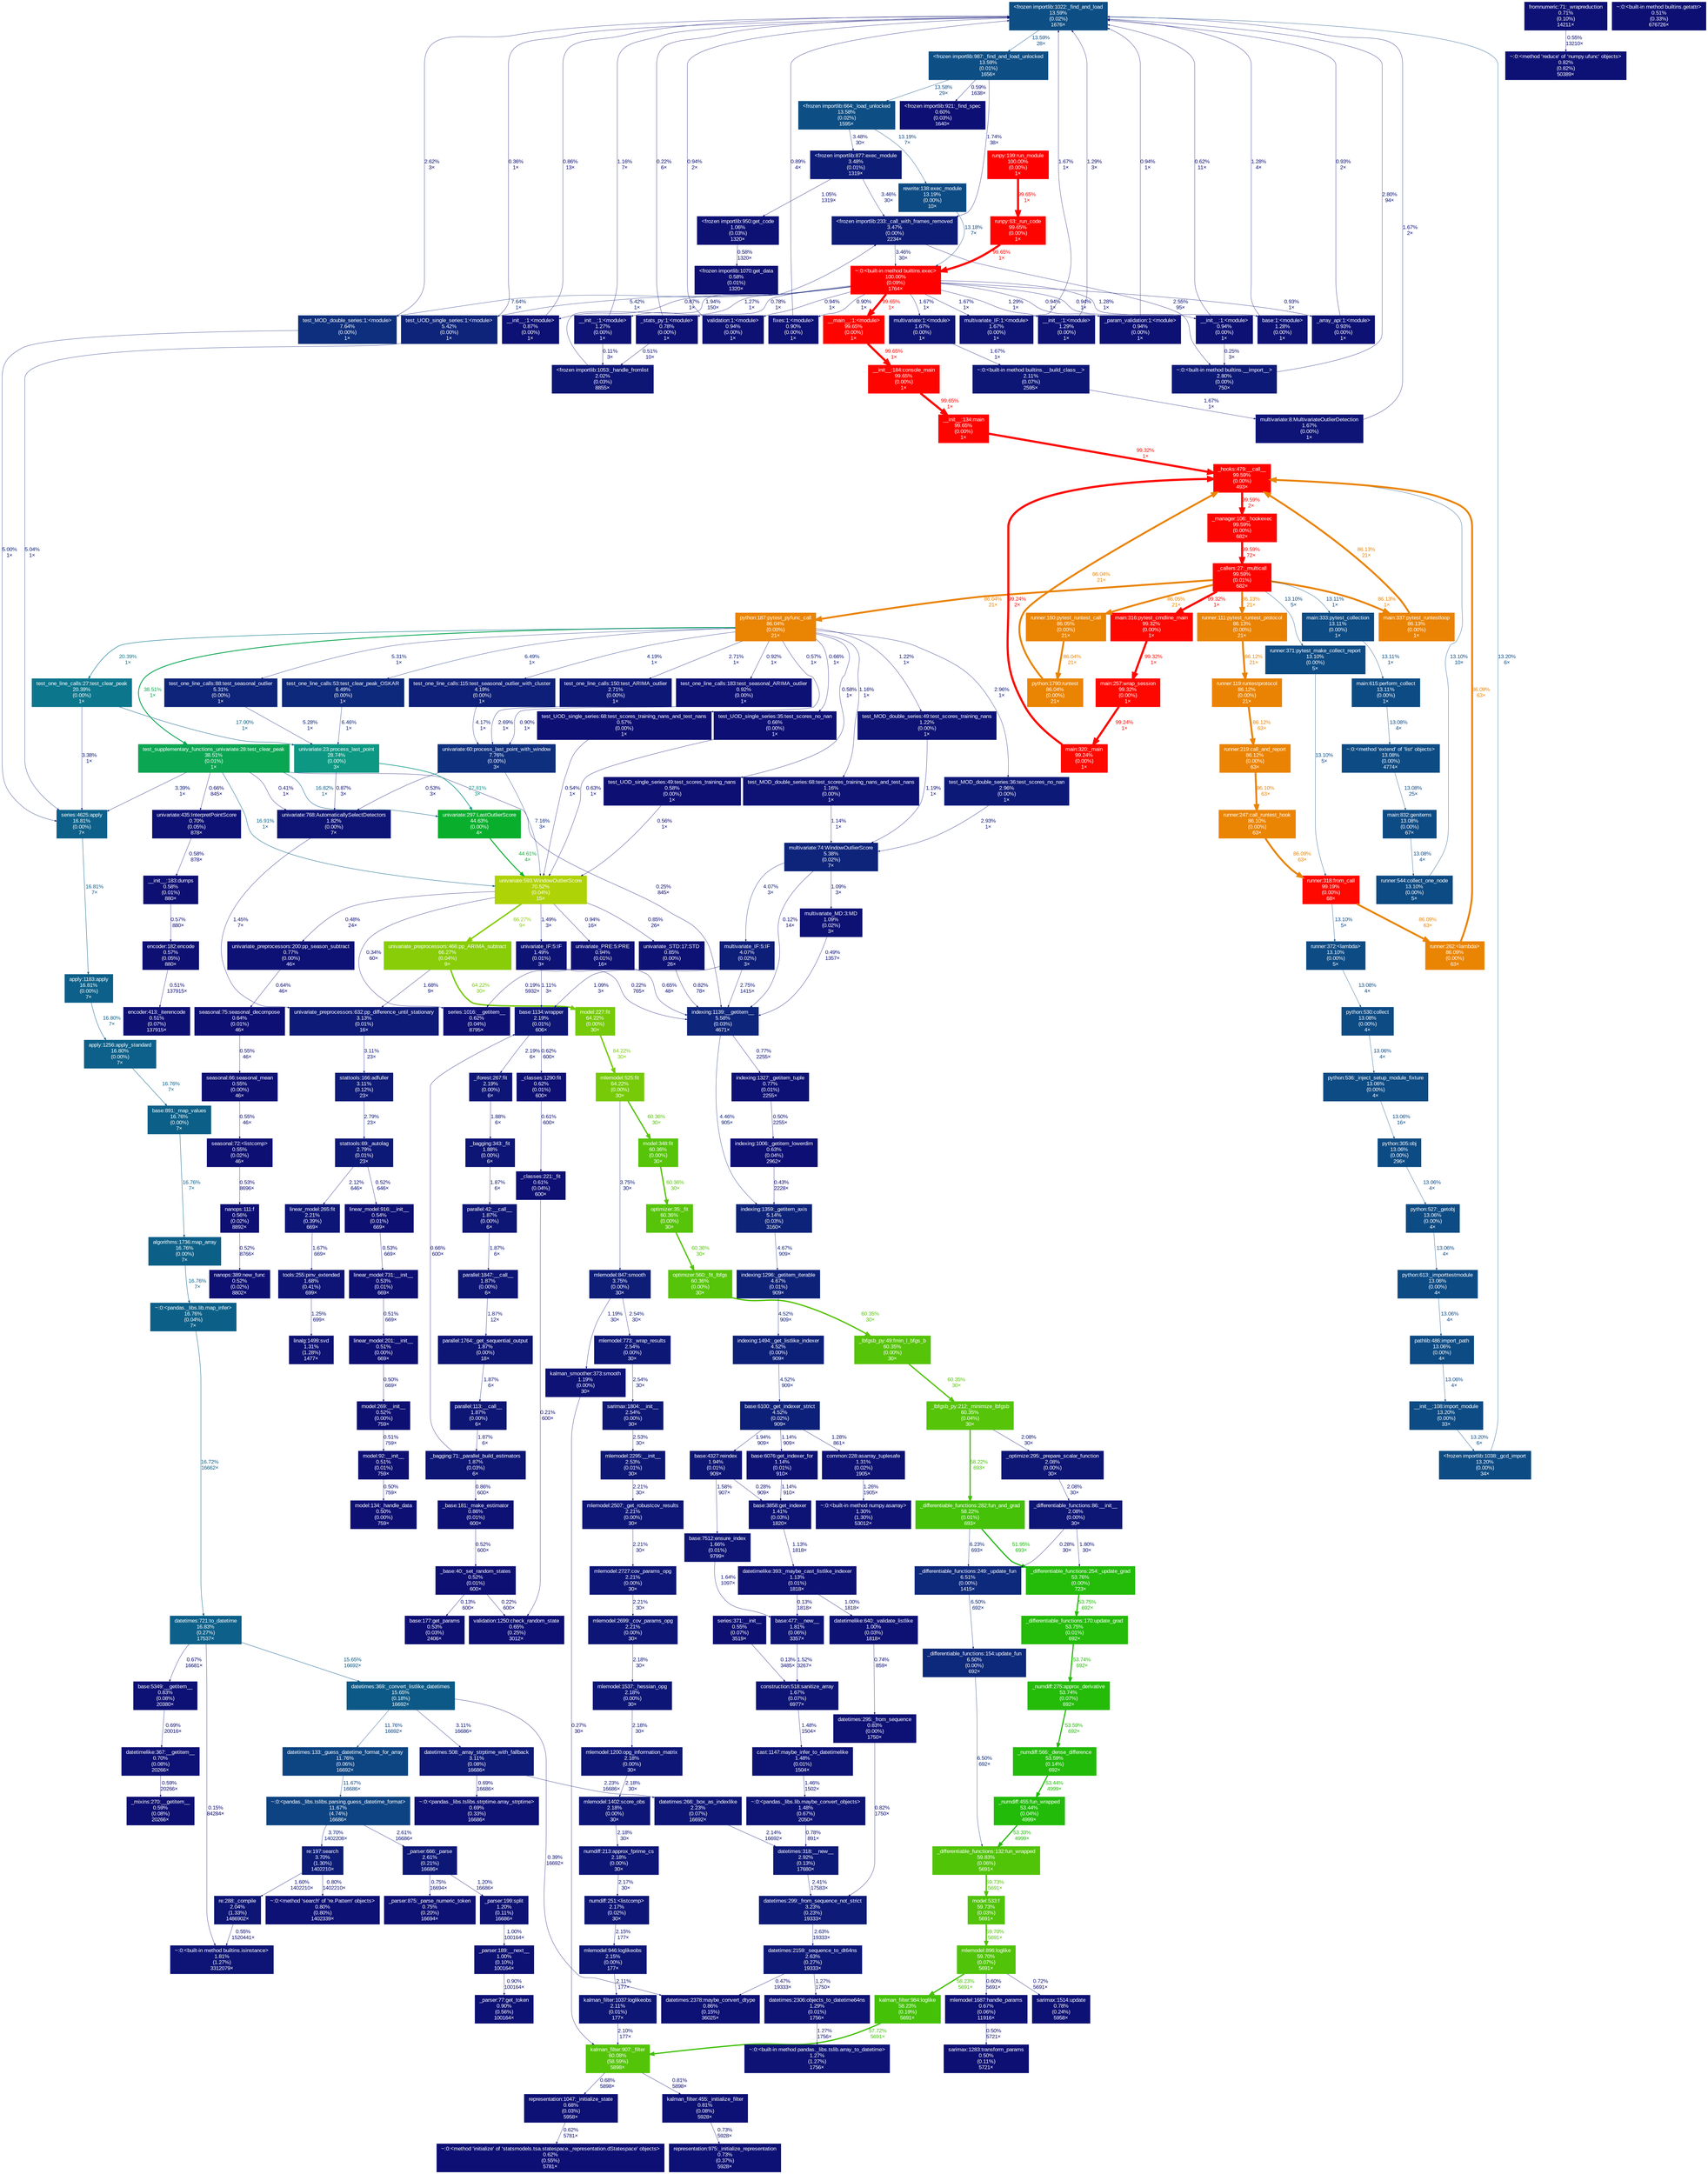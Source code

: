 digraph {
	graph [fontname=Arial, nodesep=0.125, ranksep=0.25];
	node [fontcolor=white, fontname=Arial, height=0, shape=box, style=filled, width=0];
	edge [fontname=Arial];
	10 [color="#0d4e84", fontcolor="#ffffff", fontsize="10.00", label="<frozen importlib:1022:_find_and_load\n13.59%\n(0.02%)\n1676×", tooltip="<frozen importlib._bootstrap>"];
	10 -> 440 [arrowsize="0.37", color="#0d4e84", fontcolor="#0d4e84", fontsize="10.00", label="13.59%\n28×", labeldistance="0.54", penwidth="0.54"];
	14 [color="#0d1976", fontcolor="#ffffff", fontsize="10.00", label="~:0:<built-in method builtins.__import__>\n2.80%\n(0.00%)\n750×", tooltip="~"];
	14 -> 10 [arrowsize="0.35", color="#0d1976", fontcolor="#0d1976", fontsize="10.00", label="2.80%\n94×", labeldistance="0.50", penwidth="0.50"];
	46 [color="#0d1174", fontcolor="#ffffff", fontsize="10.00", label="__init__:1:<module>\n0.94%\n(0.00%)\n1×", tooltip="/Users/norbert/Documents/INV_anomaly_package/venv_p3.10/lib/python3.10/site-packages/pandas/__init__.py"];
	46 -> 10 [arrowsize="0.35", color="#0d0f74", fontcolor="#0d0f74", fontsize="10.00", label="0.62%\n11×", labeldistance="0.50", penwidth="0.50"];
	46 -> 14 [arrowsize="0.35", color="#0d0e73", fontcolor="#0d0e73", fontsize="10.00", label="0.25%\n3×", labeldistance="0.50", penwidth="0.50"];
	116 [color="#0d1074", fontcolor="#ffffff", fontsize="10.00", label="~:0:<method 'reduce' of 'numpy.ufunc' objects>\n0.82%\n(0.82%)\n50389×", tooltip="~"];
	195 [color="#0d1274", fontcolor="#ffffff", fontsize="10.00", label="__init__:1:<module>\n1.29%\n(0.00%)\n1×", tooltip="/Users/norbert/Documents/INV_anomaly_package/venv_p3.10/lib/python3.10/site-packages/sklearn/__init__.py"];
	195 -> 10 [arrowsize="0.35", color="#0d1274", fontcolor="#0d1274", fontsize="10.00", label="1.29%\n3×", labeldistance="0.50", penwidth="0.50"];
	196 [color="#0d1274", fontcolor="#ffffff", fontsize="10.00", label="base:1:<module>\n1.28%\n(0.00%)\n1×", tooltip="/Users/norbert/Documents/INV_anomaly_package/venv_p3.10/lib/python3.10/site-packages/sklearn/base.py"];
	196 -> 10 [arrowsize="0.35", color="#0d1274", fontcolor="#0d1274", fontsize="10.00", label="1.28%\n4×", labeldistance="0.50", penwidth="0.50"];
	197 [color="#0d1274", fontcolor="#ffffff", fontsize="10.00", label="__init__:1:<module>\n1.27%\n(0.00%)\n1×", tooltip="/Users/norbert/Documents/INV_anomaly_package/venv_p3.10/lib/python3.10/site-packages/sklearn/utils/__init__.py"];
	197 -> 10 [arrowsize="0.35", color="#0d1274", fontcolor="#0d1274", fontsize="10.00", label="1.16%\n7×", labeldistance="0.50", penwidth="0.50"];
	197 -> 441 [arrowsize="0.35", color="#0d0d73", fontcolor="#0d0d73", fontsize="10.00", label="0.11%\n3×", labeldistance="0.50", penwidth="0.50"];
	268 [color="#0d1174", fontcolor="#ffffff", fontsize="10.00", label="validation:1:<module>\n0.94%\n(0.00%)\n1×", tooltip="/Users/norbert/Documents/INV_anomaly_package/venv_p3.10/lib/python3.10/site-packages/sklearn/utils/validation.py"];
	268 -> 10 [arrowsize="0.35", color="#0d1174", fontcolor="#0d1174", fontsize="10.00", label="0.94%\n2×", labeldistance="0.50", penwidth="0.50"];
	279 [color="#0d1074", fontcolor="#ffffff", fontsize="10.00", label="fixes:1:<module>\n0.90%\n(0.00%)\n1×", tooltip="/Users/norbert/Documents/INV_anomaly_package/venv_p3.10/lib/python3.10/site-packages/sklearn/utils/fixes.py"];
	279 -> 10 [arrowsize="0.35", color="#0d1074", fontcolor="#0d1074", fontsize="10.00", label="0.89%\n4×", labeldistance="0.50", penwidth="0.50"];
	280 [color="#0d1074", fontcolor="#ffffff", fontsize="10.00", label="__init__:1:<module>\n0.87%\n(0.00%)\n1×", tooltip="/Users/norbert/Documents/INV_anomaly_package/venv_p3.10/lib/python3.10/site-packages/scipy/stats/__init__.py"];
	280 -> 10 [arrowsize="0.35", color="#0d1074", fontcolor="#0d1074", fontsize="10.00", label="0.86%\n13×", labeldistance="0.50", penwidth="0.50"];
	281 [color="#0d1074", fontcolor="#ffffff", fontsize="10.00", label="_stats_py:1:<module>\n0.78%\n(0.00%)\n1×", tooltip="/Users/norbert/Documents/INV_anomaly_package/venv_p3.10/lib/python3.10/site-packages/scipy/stats/_stats_py.py"];
	281 -> 10 [arrowsize="0.35", color="#0d0e73", fontcolor="#0d0e73", fontsize="10.00", label="0.22%\n6×", labeldistance="0.50", penwidth="0.50"];
	281 -> 441 [arrowsize="0.35", color="#0d0f73", fontcolor="#0d0f73", fontsize="10.00", label="0.51%\n10×", labeldistance="0.50", penwidth="0.50"];
	437 [color="#0d1c77", fontcolor="#ffffff", fontsize="10.00", label="<frozen importlib:233:_call_with_frames_removed\n3.47%\n(0.00%)\n2234×", tooltip="<frozen importlib._bootstrap>"];
	437 -> 14 [arrowsize="0.35", color="#0d1776", fontcolor="#0d1776", fontsize="10.00", label="2.55%\n95×", labeldistance="0.50", penwidth="0.50"];
	437 -> 2314 [arrowsize="0.35", color="#0d1b77", fontcolor="#0d1b77", fontsize="10.00", label="3.46%\n30×", labeldistance="0.50", penwidth="0.50"];
	440 [color="#0d4e84", fontcolor="#ffffff", fontsize="10.00", label="<frozen importlib:987:_find_and_load_unlocked\n13.59%\n(0.01%)\n1656×", tooltip="<frozen importlib._bootstrap>"];
	440 -> 437 [arrowsize="0.35", color="#0d1475", fontcolor="#0d1475", fontsize="10.00", label="1.74%\n38×", labeldistance="0.50", penwidth="0.50"];
	440 -> 446 [arrowsize="0.37", color="#0d4e84", fontcolor="#0d4e84", fontsize="10.00", label="13.58%\n29×", labeldistance="0.54", penwidth="0.54"];
	440 -> 773 [arrowsize="0.35", color="#0d0f74", fontcolor="#0d0f74", fontsize="10.00", label="0.59%\n1638×", labeldistance="0.50", penwidth="0.50"];
	441 [color="#0d1575", fontcolor="#ffffff", fontsize="10.00", label="<frozen importlib:1053:_handle_fromlist\n2.02%\n(0.03%)\n8855×", tooltip="<frozen importlib._bootstrap>"];
	441 -> 437 [arrowsize="0.35", color="#0d1575", fontcolor="#0d1575", fontsize="10.00", label="1.94%\n150×", labeldistance="0.50", penwidth="0.50"];
	442 [color="#0d1c77", fontcolor="#ffffff", fontsize="10.00", label="<frozen importlib:877:exec_module\n3.48%\n(0.01%)\n1319×", tooltip="<frozen importlib._bootstrap_external>"];
	442 -> 437 [arrowsize="0.35", color="#0d1b77", fontcolor="#0d1b77", fontsize="10.00", label="3.46%\n30×", labeldistance="0.50", penwidth="0.50"];
	442 -> 448 [arrowsize="0.35", color="#0d1174", fontcolor="#0d1174", fontsize="10.00", label="1.05%\n1319×", labeldistance="0.50", penwidth="0.50"];
	446 [color="#0d4e84", fontcolor="#ffffff", fontsize="10.00", label="<frozen importlib:664:_load_unlocked\n13.58%\n(0.02%)\n1595×", tooltip="<frozen importlib._bootstrap>"];
	446 -> 442 [arrowsize="0.35", color="#0d1c77", fontcolor="#0d1c77", fontsize="10.00", label="3.48%\n30×", labeldistance="0.50", penwidth="0.50"];
	446 -> 2419 [arrowsize="0.36", color="#0d4b84", fontcolor="#0d4b84", fontsize="10.00", label="13.19%\n7×", labeldistance="0.53", penwidth="0.53"];
	448 [color="#0d1174", fontcolor="#ffffff", fontsize="10.00", label="<frozen importlib:950:get_code\n1.06%\n(0.03%)\n1320×", tooltip="<frozen importlib._bootstrap_external>"];
	448 -> 1159 [arrowsize="0.35", color="#0d0f73", fontcolor="#0d0f73", fontsize="10.00", label="0.58%\n1320×", labeldistance="0.50", penwidth="0.50"];
	457 [color="#fe0400", fontcolor="#ffffff", fontsize="10.00", label="runpy:63:_run_code\n99.65%\n(0.00%)\n1×", tooltip="/Library/Frameworks/Python.framework/Versions/3.10/lib/python3.10/runpy.py"];
	457 -> 2314 [arrowsize="1.00", color="#fe0400", fontcolor="#fe0400", fontsize="10.00", label="99.65%\n1×", labeldistance="3.99", penwidth="3.99"];
	507 [color="#0d1475", fontcolor="#ffffff", fontsize="10.00", label="multivariate:8:MultivariateOutlierDetection\n1.67%\n(0.00%)\n1×", tooltip="/Users/norbert/Documents/INV_anomaly_package/venv_p3.10/lib/python3.10/site-packages/outlierdetection/multivariate.py"];
	507 -> 10 [arrowsize="0.35", color="#0d1475", fontcolor="#0d1475", fontsize="10.00", label="1.67%\n2×", labeldistance="0.50", penwidth="0.50"];
	570 [color="#0d1174", fontcolor="#ffffff", fontsize="10.00", label="_param_validation:1:<module>\n0.94%\n(0.00%)\n1×", tooltip="/Users/norbert/Documents/INV_anomaly_package/venv_p3.10/lib/python3.10/site-packages/sklearn/utils/_param_validation.py"];
	570 -> 10 [arrowsize="0.35", color="#0d1174", fontcolor="#0d1174", fontsize="10.00", label="0.94%\n1×", labeldistance="0.50", penwidth="0.50"];
	571 [color="#0d1174", fontcolor="#ffffff", fontsize="10.00", label="_array_api:1:<module>\n0.93%\n(0.00%)\n1×", tooltip="/Users/norbert/Documents/INV_anomaly_package/venv_p3.10/lib/python3.10/site-packages/sklearn/utils/_array_api.py"];
	571 -> 10 [arrowsize="0.35", color="#0d1174", fontcolor="#0d1174", fontsize="10.00", label="0.93%\n2×", labeldistance="0.50", penwidth="0.50"];
	773 [color="#0d0f74", fontcolor="#ffffff", fontsize="10.00", label="<frozen importlib:921:_find_spec\n0.60%\n(0.03%)\n1640×", tooltip="<frozen importlib._bootstrap>"];
	780 [color="#0d4b84", fontcolor="#ffffff", fontsize="10.00", label="<frozen importlib:1038:_gcd_import\n13.20%\n(0.00%)\n34×", tooltip="<frozen importlib._bootstrap>"];
	780 -> 10 [arrowsize="0.36", color="#0d4b84", fontcolor="#0d4b84", fontsize="10.00", label="13.20%\n6×", labeldistance="0.53", penwidth="0.53"];
	855 [color="#0d2f7d", fontcolor="#ffffff", fontsize="10.00", label="test_MOD_double_series:1:<module>\n7.64%\n(0.00%)\n1×", tooltip="/Users/norbert/Documents/INV_anomaly_package/outlierdetection/tests/test_MOD_double_series.py"];
	855 -> 10 [arrowsize="0.35", color="#0d1876", fontcolor="#0d1876", fontsize="10.00", label="2.62%\n3×", labeldistance="0.50", penwidth="0.50"];
	855 -> 6629 [arrowsize="0.35", color="#0d2279", fontcolor="#0d2279", fontsize="10.00", label="5.00%\n1×", labeldistance="0.50", penwidth="0.50"];
	916 [color="#0d1475", fontcolor="#ffffff", fontsize="10.00", label="multivariate_IF:1:<module>\n1.67%\n(0.00%)\n1×", tooltip="/Users/norbert/Documents/INV_anomaly_package/venv_p3.10/lib/python3.10/site-packages/outlierdetection/multivariate_IF.py"];
	916 -> 10 [arrowsize="0.35", color="#0d1475", fontcolor="#0d1475", fontsize="10.00", label="1.67%\n1×", labeldistance="0.50", penwidth="0.50"];
	946 [color="#0d247a", fontcolor="#ffffff", fontsize="10.00", label="test_UOD_single_series:1:<module>\n5.42%\n(0.00%)\n1×", tooltip="/Users/norbert/Documents/INV_anomaly_package/outlierdetection/tests/test_UOD_single_series.py"];
	946 -> 10 [arrowsize="0.35", color="#0d0e73", fontcolor="#0d0e73", fontsize="10.00", label="0.36%\n1×", labeldistance="0.50", penwidth="0.50"];
	946 -> 6629 [arrowsize="0.35", color="#0d2379", fontcolor="#0d2379", fontsize="10.00", label="5.04%\n1×", labeldistance="0.50", penwidth="0.50"];
	965 [color="#0d1676", fontcolor="#ffffff", fontsize="10.00", label="mlemodel:2507:_get_robustcov_results\n2.21%\n(0.00%)\n30×", tooltip="/Users/norbert/Documents/INV_anomaly_package/venv_p3.10/lib/python3.10/site-packages/statsmodels/tsa/statespace/mlemodel.py"];
	965 -> 8561 [arrowsize="0.35", color="#0d1676", fontcolor="#0d1676", fontsize="10.00", label="2.21%\n30×", labeldistance="0.50", penwidth="0.50"];
	971 [color="#0d4b84", fontcolor="#ffffff", fontsize="10.00", label="__init__:108:import_module\n13.20%\n(0.00%)\n33×", tooltip="/Library/Frameworks/Python.framework/Versions/3.10/lib/python3.10/importlib/__init__.py"];
	971 -> 780 [arrowsize="0.36", color="#0d4b84", fontcolor="#0d4b84", fontsize="10.00", label="13.20%\n6×", labeldistance="0.53", penwidth="0.53"];
	1012 [color="#0d1375", fontcolor="#ffffff", fontsize="10.00", label="~:0:<pandas._libs.lib.maybe_convert_objects>\n1.48%\n(0.67%)\n2050×", tooltip="~"];
	1012 -> 4107 [arrowsize="0.35", color="#0d1074", fontcolor="#0d1074", fontsize="10.00", label="0.78%\n891×", labeldistance="0.50", penwidth="0.50"];
	1159 [color="#0d0f73", fontcolor="#ffffff", fontsize="10.00", label="<frozen importlib:1070:get_data\n0.58%\n(0.01%)\n1320×", tooltip="<frozen importlib._bootstrap_external>"];
	1166 [color="#0d4b84", fontcolor="#ffffff", fontsize="10.00", label="~:0:<method 'extend' of 'list' objects>\n13.08%\n(0.00%)\n4774×", tooltip="~"];
	1166 -> 2858 [arrowsize="0.36", color="#0d4b84", fontcolor="#0d4b84", fontsize="10.00", label="13.08%\n25×", labeldistance="0.52", penwidth="0.52"];
	1191 [color="#0d0f73", fontcolor="#ffffff", fontsize="10.00", label="~:0:<built-in method builtins.getattr>\n0.51%\n(0.33%)\n676726×", tooltip="~"];
	1277 [color="#0d1675", fontcolor="#ffffff", fontsize="10.00", label="~:0:<built-in method builtins.__build_class__>\n2.11%\n(0.07%)\n2595×", tooltip="~"];
	1277 -> 507 [arrowsize="0.35", color="#0d1475", fontcolor="#0d1475", fontsize="10.00", label="1.67%\n1×", labeldistance="0.50", penwidth="0.50"];
	1285 [color="#0d1475", fontcolor="#ffffff", fontsize="10.00", label="~:0:<built-in method builtins.isinstance>\n1.81%\n(1.27%)\n3312079×", tooltip="~"];
	1286 [color="#0d0f74", fontcolor="#ffffff", fontsize="10.00", label="validation:1250:check_random_state\n0.65%\n(0.25%)\n3012×", tooltip="/Users/norbert/Documents/INV_anomaly_package/venv_p3.10/lib/python3.10/site-packages/sklearn/utils/validation.py"];
	1376 [color="#0d4b84", fontcolor="#ffffff", fontsize="10.00", label="pathlib:486:import_path\n13.06%\n(0.00%)\n4×", tooltip="/Users/norbert/Documents/INV_anomaly_package/venv_p3.10/lib/python3.10/site-packages/_pytest/pathlib.py"];
	1376 -> 971 [arrowsize="0.36", color="#0d4b84", fontcolor="#0d4b84", fontsize="10.00", label="13.06%\n4×", labeldistance="0.52", penwidth="0.52"];
	1418 [color="#0d1575", fontcolor="#ffffff", fontsize="10.00", label="re:288:_compile\n2.04%\n(1.33%)\n1486902×", tooltip="/Library/Frameworks/Python.framework/Versions/3.10/lib/python3.10/re.py"];
	1418 -> 1285 [arrowsize="0.35", color="#0d0f73", fontcolor="#0d0f73", fontsize="10.00", label="0.55%\n1520441×", labeldistance="0.50", penwidth="0.50"];
	1429 [color="#88cd07", fontcolor="#ffffff", fontsize="10.00", label="univariate_preprocessors:466:pp_ARIMA_subtract\n66.27%\n(0.04%)\n9×", tooltip="/Users/norbert/Documents/INV_anomaly_package/venv_p3.10/lib/python3.10/site-packages/outlierdetection/univariate_preprocessors.py"];
	1429 -> 3242 [arrowsize="0.80", color="#76ca07", fontcolor="#76ca07", fontsize="10.00", label="64.22%\n30×", labeldistance="2.57", penwidth="2.57"];
	1429 -> 4385 [arrowsize="0.35", color="#0d1475", fontcolor="#0d1475", fontsize="10.00", label="1.68%\n9×", labeldistance="0.50", penwidth="0.50"];
	1440 [color="#0d1274", fontcolor="#ffffff", fontsize="10.00", label="common:228:asarray_tuplesafe\n1.31%\n(0.02%)\n1905×", tooltip="/Users/norbert/Documents/INV_anomaly_package/venv_p3.10/lib/python3.10/site-packages/pandas/core/common.py"];
	1440 -> 6042 [arrowsize="0.35", color="#0d1274", fontcolor="#0d1274", fontsize="10.00", label="1.26%\n1905×", labeldistance="0.50", penwidth="0.50"];
	1457 [color="#0d1676", fontcolor="#ffffff", fontsize="10.00", label="base:1134:wrapper\n2.19%\n(0.01%)\n606×", tooltip="/Users/norbert/Documents/INV_anomaly_package/venv_p3.10/lib/python3.10/site-packages/sklearn/base.py"];
	1457 -> 4187 [arrowsize="0.35", color="#0d1676", fontcolor="#0d1676", fontsize="10.00", label="2.19%\n6×", labeldistance="0.50", penwidth="0.50"];
	1457 -> 8190 [arrowsize="0.35", color="#0d0f74", fontcolor="#0d0f74", fontsize="10.00", label="0.62%\n600×", labeldistance="0.50", penwidth="0.50"];
	1459 [color="#0d1575", fontcolor="#ffffff", fontsize="10.00", label="parallel:113:__call__\n1.87%\n(0.00%)\n6×", tooltip="/Users/norbert/Documents/INV_anomaly_package/venv_p3.10/lib/python3.10/site-packages/sklearn/utils/parallel.py"];
	1459 -> 3117 [arrowsize="0.35", color="#0d1575", fontcolor="#0d1575", fontsize="10.00", label="1.87%\n6×", labeldistance="0.50", penwidth="0.50"];
	1485 [color="#0d1074", fontcolor="#ffffff", fontsize="10.00", label="indexing:1327:_getitem_tuple\n0.77%\n(0.01%)\n2255×", tooltip="/Users/norbert/Documents/INV_anomaly_package/venv_p3.10/lib/python3.10/site-packages/pandas/core/indexing.py"];
	1485 -> 4069 [arrowsize="0.35", color="#0d0f73", fontcolor="#0d0f73", fontsize="10.00", label="0.50%\n2255×", labeldistance="0.50", penwidth="0.50"];
	1497 [color="#ff0000", fontcolor="#ffffff", fontsize="10.00", label="runpy:199:run_module\n100.00%\n(0.00%)\n1×", tooltip="/Library/Frameworks/Python.framework/Versions/3.10/lib/python3.10/runpy.py"];
	1497 -> 457 [arrowsize="1.00", color="#fe0400", fontcolor="#fe0400", fontsize="10.00", label="99.65%\n1×", labeldistance="3.99", penwidth="3.99"];
	1599 [color="#ea8303", fontcolor="#ffffff", fontsize="10.00", label="runner:111:pytest_runtest_protocol\n86.13%\n(0.00%)\n21×", tooltip="/Users/norbert/Documents/INV_anomaly_package/venv_p3.10/lib/python3.10/site-packages/_pytest/runner.py"];
	1599 -> 3071 [arrowsize="0.93", color="#ea8303", fontcolor="#ea8303", fontsize="10.00", label="86.12%\n21×", labeldistance="3.44", penwidth="3.44"];
	1605 [color="#0d4382", fontcolor="#ffffff", fontsize="10.00", label="~:0:<pandas._libs.tslibs.parsing.guess_datetime_format>\n11.67%\n(4.74%)\n16686×", tooltip="~"];
	1605 -> 1608 [arrowsize="0.35", color="#0d1d77", fontcolor="#0d1d77", fontsize="10.00", label="3.70%\n1402208×", labeldistance="0.50", penwidth="0.50"];
	1605 -> 3093 [arrowsize="0.35", color="#0d1876", fontcolor="#0d1876", fontsize="10.00", label="2.61%\n16686×", labeldistance="0.50", penwidth="0.50"];
	1606 [color="#0d1074", fontcolor="#ffffff", fontsize="10.00", label="~:0:<pandas._libs.tslibs.strptime.array_strptime>\n0.69%\n(0.33%)\n16686×", tooltip="~"];
	1608 [color="#0d1d77", fontcolor="#ffffff", fontsize="10.00", label="re:197:search\n3.70%\n(1.30%)\n1402210×", tooltip="/Library/Frameworks/Python.framework/Versions/3.10/lib/python3.10/re.py"];
	1608 -> 1418 [arrowsize="0.35", color="#0d1375", fontcolor="#0d1375", fontsize="10.00", label="1.60%\n1402210×", labeldistance="0.50", penwidth="0.50"];
	1608 -> 4487 [arrowsize="0.35", color="#0d1074", fontcolor="#0d1074", fontsize="10.00", label="0.80%\n1402210×", labeldistance="0.50", penwidth="0.50"];
	1706 [color="#fe0400", fontcolor="#ffffff", fontsize="10.00", label="__init__:134:main\n99.65%\n(0.00%)\n1×", tooltip="/Users/norbert/Documents/INV_anomaly_package/venv_p3.10/lib/python3.10/site-packages/_pytest/config/__init__.py"];
	1706 -> 2510 [arrowsize="1.00", color="#fe0700", fontcolor="#fe0700", fontsize="10.00", label="99.32%\n1×", labeldistance="3.97", penwidth="3.97"];
	2039 [color="#fe0400", fontcolor="#ffffff", fontsize="10.00", label="_callers:27:_multicall\n99.59%\n(0.01%)\n682×", tooltip="/Users/norbert/Documents/INV_anomaly_package/venv_p3.10/lib/python3.10/site-packages/pluggy/_callers.py"];
	2039 -> 1599 [arrowsize="0.93", color="#ea8303", fontcolor="#ea8303", fontsize="10.00", label="86.13%\n21×", labeldistance="3.45", penwidth="3.45"];
	2039 -> 2891 [arrowsize="0.93", color="#ea8303", fontcolor="#ea8303", fontsize="10.00", label="86.13%\n1×", labeldistance="3.45", penwidth="3.45"];
	2039 -> 2943 [arrowsize="0.93", color="#ea8403", fontcolor="#ea8403", fontsize="10.00", label="86.04%\n21×", labeldistance="3.44", penwidth="3.44"];
	2039 -> 4746 [arrowsize="1.00", color="#fe0700", fontcolor="#fe0700", fontsize="10.00", label="99.32%\n1×", labeldistance="3.97", penwidth="3.97"];
	2039 -> 4747 [arrowsize="0.36", color="#0d4b84", fontcolor="#0d4b84", fontsize="10.00", label="13.11%\n1×", labeldistance="0.52", penwidth="0.52"];
	2039 -> 4767 [arrowsize="0.36", color="#0d4b84", fontcolor="#0d4b84", fontsize="10.00", label="13.10%\n5×", labeldistance="0.52", penwidth="0.52"];
	2039 -> 4850 [arrowsize="0.93", color="#ea8403", fontcolor="#ea8403", fontsize="10.00", label="86.05%\n21×", labeldistance="3.44", penwidth="3.44"];
	2162 [color="#0c6089", fontcolor="#ffffff", fontsize="10.00", label="datetimes:721:to_datetime\n16.83%\n(0.27%)\n17537×", tooltip="/Users/norbert/Documents/INV_anomaly_package/venv_p3.10/lib/python3.10/site-packages/pandas/core/tools/datetimes.py"];
	2162 -> 1285 [arrowsize="0.35", color="#0d0d73", fontcolor="#0d0d73", fontsize="10.00", label="0.15%\n84284×", labeldistance="0.50", penwidth="0.50"];
	2162 -> 3812 [arrowsize="0.35", color="#0d0f74", fontcolor="#0d0f74", fontsize="10.00", label="0.67%\n16681×", labeldistance="0.50", penwidth="0.50"];
	2162 -> 3823 [arrowsize="0.40", color="#0c5987", fontcolor="#0c5987", fontsize="10.00", label="15.65%\n16692×", labeldistance="0.63", penwidth="0.63"];
	2239 [color="#0d1475", fontcolor="#ffffff", fontsize="10.00", label="construction:518:sanitize_array\n1.67%\n(0.07%)\n6977×", tooltip="/Users/norbert/Documents/INV_anomaly_package/venv_p3.10/lib/python3.10/site-packages/pandas/core/construction.py"];
	2239 -> 3995 [arrowsize="0.35", color="#0d1375", fontcolor="#0d1375", fontsize="10.00", label="1.48%\n1504×", labeldistance="0.50", penwidth="0.50"];
	2244 [color="#0d1074", fontcolor="#ffffff", fontsize="10.00", label="datetimelike:367:__getitem__\n0.70%\n(0.08%)\n20266×", tooltip="/Users/norbert/Documents/INV_anomaly_package/venv_p3.10/lib/python3.10/site-packages/pandas/core/arrays/datetimelike.py"];
	2244 -> 6100 [arrowsize="0.35", color="#0d0f73", fontcolor="#0d0f73", fontsize="10.00", label="0.59%\n20266×", labeldistance="0.50", penwidth="0.50"];
	2247 [color="#0c6089", fontcolor="#ffffff", fontsize="10.00", label="apply:1256:apply_standard\n16.80%\n(0.00%)\n7×", tooltip="/Users/norbert/Documents/INV_anomaly_package/venv_p3.10/lib/python3.10/site-packages/pandas/core/apply.py"];
	2247 -> 4029 [arrowsize="0.41", color="#0c6088", fontcolor="#0c6088", fontsize="10.00", label="16.76%\n7×", labeldistance="0.67", penwidth="0.67"];
	2314 [color="#ff0000", fontcolor="#ffffff", fontsize="10.00", label="~:0:<built-in method builtins.exec>\n100.00%\n(0.09%)\n1764×", tooltip="~"];
	2314 -> 46 [arrowsize="0.35", color="#0d1174", fontcolor="#0d1174", fontsize="10.00", label="0.94%\n1×", labeldistance="0.50", penwidth="0.50"];
	2314 -> 195 [arrowsize="0.35", color="#0d1274", fontcolor="#0d1274", fontsize="10.00", label="1.29%\n1×", labeldistance="0.50", penwidth="0.50"];
	2314 -> 196 [arrowsize="0.35", color="#0d1274", fontcolor="#0d1274", fontsize="10.00", label="1.28%\n1×", labeldistance="0.50", penwidth="0.50"];
	2314 -> 197 [arrowsize="0.35", color="#0d1274", fontcolor="#0d1274", fontsize="10.00", label="1.27%\n1×", labeldistance="0.50", penwidth="0.50"];
	2314 -> 268 [arrowsize="0.35", color="#0d1174", fontcolor="#0d1174", fontsize="10.00", label="0.94%\n1×", labeldistance="0.50", penwidth="0.50"];
	2314 -> 279 [arrowsize="0.35", color="#0d1074", fontcolor="#0d1074", fontsize="10.00", label="0.90%\n1×", labeldistance="0.50", penwidth="0.50"];
	2314 -> 280 [arrowsize="0.35", color="#0d1074", fontcolor="#0d1074", fontsize="10.00", label="0.87%\n1×", labeldistance="0.50", penwidth="0.50"];
	2314 -> 281 [arrowsize="0.35", color="#0d1074", fontcolor="#0d1074", fontsize="10.00", label="0.78%\n1×", labeldistance="0.50", penwidth="0.50"];
	2314 -> 570 [arrowsize="0.35", color="#0d1174", fontcolor="#0d1174", fontsize="10.00", label="0.94%\n1×", labeldistance="0.50", penwidth="0.50"];
	2314 -> 571 [arrowsize="0.35", color="#0d1174", fontcolor="#0d1174", fontsize="10.00", label="0.93%\n1×", labeldistance="0.50", penwidth="0.50"];
	2314 -> 855 [arrowsize="0.35", color="#0d2f7d", fontcolor="#0d2f7d", fontsize="10.00", label="7.64%\n1×", labeldistance="0.50", penwidth="0.50"];
	2314 -> 916 [arrowsize="0.35", color="#0d1475", fontcolor="#0d1475", fontsize="10.00", label="1.67%\n1×", labeldistance="0.50", penwidth="0.50"];
	2314 -> 946 [arrowsize="0.35", color="#0d247a", fontcolor="#0d247a", fontsize="10.00", label="5.42%\n1×", labeldistance="0.50", penwidth="0.50"];
	2314 -> 3662 [arrowsize="0.35", color="#0d1475", fontcolor="#0d1475", fontsize="10.00", label="1.67%\n1×", labeldistance="0.50", penwidth="0.50"];
	2314 -> 4607 [arrowsize="1.00", color="#fe0400", fontcolor="#fe0400", fontsize="10.00", label="99.65%\n1×", labeldistance="3.99", penwidth="3.99"];
	2419 [color="#0d4b84", fontcolor="#ffffff", fontsize="10.00", label="rewrite:138:exec_module\n13.19%\n(0.00%)\n10×", tooltip="/Users/norbert/Documents/INV_anomaly_package/venv_p3.10/lib/python3.10/site-packages/_pytest/assertion/rewrite.py"];
	2419 -> 2314 [arrowsize="0.36", color="#0d4b84", fontcolor="#0d4b84", fontsize="10.00", label="13.18%\n7×", labeldistance="0.53", penwidth="0.53"];
	2442 [color="#0d4b84", fontcolor="#ffffff", fontsize="10.00", label="main:615:perform_collect\n13.11%\n(0.00%)\n1×", tooltip="/Users/norbert/Documents/INV_anomaly_package/venv_p3.10/lib/python3.10/site-packages/_pytest/main.py"];
	2442 -> 1166 [arrowsize="0.36", color="#0d4b84", fontcolor="#0d4b84", fontsize="10.00", label="13.08%\n4×", labeldistance="0.52", penwidth="0.52"];
	2509 [color="#fe0400", fontcolor="#ffffff", fontsize="10.00", label="_manager:106:_hookexec\n99.59%\n(0.00%)\n682×", tooltip="/Users/norbert/Documents/INV_anomaly_package/venv_p3.10/lib/python3.10/site-packages/pluggy/_manager.py"];
	2509 -> 2039 [arrowsize="1.00", color="#fe0400", fontcolor="#fe0400", fontsize="10.00", label="99.59%\n72×", labeldistance="3.98", penwidth="3.98"];
	2510 [color="#fe0400", fontcolor="#ffffff", fontsize="10.00", label="_hooks:479:__call__\n99.59%\n(0.00%)\n493×", tooltip="/Users/norbert/Documents/INV_anomaly_package/venv_p3.10/lib/python3.10/site-packages/pluggy/_hooks.py"];
	2510 -> 2509 [arrowsize="1.00", color="#fe0400", fontcolor="#fe0400", fontsize="10.00", label="99.59%\n2×", labeldistance="3.98", penwidth="3.98"];
	2528 [color="#0d4b84", fontcolor="#ffffff", fontsize="10.00", label="python:536:_inject_setup_module_fixture\n13.06%\n(0.00%)\n4×", tooltip="/Users/norbert/Documents/INV_anomaly_package/venv_p3.10/lib/python3.10/site-packages/_pytest/python.py"];
	2528 -> 3141 [arrowsize="0.36", color="#0d4b84", fontcolor="#0d4b84", fontsize="10.00", label="13.06%\n16×", labeldistance="0.52", penwidth="0.52"];
	2858 [color="#0d4b84", fontcolor="#ffffff", fontsize="10.00", label="main:832:genitems\n13.08%\n(0.00%)\n67×", tooltip="/Users/norbert/Documents/INV_anomaly_package/venv_p3.10/lib/python3.10/site-packages/_pytest/main.py"];
	2858 -> 2894 [arrowsize="0.36", color="#0d4b84", fontcolor="#0d4b84", fontsize="10.00", label="13.08%\n4×", labeldistance="0.52", penwidth="0.52"];
	2889 [color="#fe0700", fontcolor="#ffffff", fontsize="10.00", label="main:257:wrap_session\n99.32%\n(0.00%)\n1×", tooltip="/Users/norbert/Documents/INV_anomaly_package/venv_p3.10/lib/python3.10/site-packages/_pytest/main.py"];
	2889 -> 2890 [arrowsize="1.00", color="#fe0800", fontcolor="#fe0800", fontsize="10.00", label="99.24%\n1×", labeldistance="3.97", penwidth="3.97"];
	2890 [color="#fe0800", fontcolor="#ffffff", fontsize="10.00", label="main:320:_main\n99.24%\n(0.00%)\n1×", tooltip="/Users/norbert/Documents/INV_anomaly_package/venv_p3.10/lib/python3.10/site-packages/_pytest/main.py"];
	2890 -> 2510 [arrowsize="1.00", color="#fe0800", fontcolor="#fe0800", fontsize="10.00", label="99.24%\n2×", labeldistance="3.97", penwidth="3.97"];
	2891 [color="#ea8303", fontcolor="#ffffff", fontsize="10.00", label="main:337:pytest_runtestloop\n86.13%\n(0.00%)\n1×", tooltip="/Users/norbert/Documents/INV_anomaly_package/venv_p3.10/lib/python3.10/site-packages/_pytest/main.py"];
	2891 -> 2510 [arrowsize="0.93", color="#ea8303", fontcolor="#ea8303", fontsize="10.00", label="86.13%\n21×", labeldistance="3.45", penwidth="3.45"];
	2892 [color="#ea8303", fontcolor="#ffffff", fontsize="10.00", label="runner:219:call_and_report\n86.12%\n(0.00%)\n63×", tooltip="/Users/norbert/Documents/INV_anomaly_package/venv_p3.10/lib/python3.10/site-packages/_pytest/runner.py"];
	2892 -> 4648 [arrowsize="0.93", color="#ea8403", fontcolor="#ea8403", fontsize="10.00", label="86.10%\n63×", labeldistance="3.44", penwidth="3.44"];
	2893 [color="#ea8403", fontcolor="#ffffff", fontsize="10.00", label="runner:262:<lambda>\n86.09%\n(0.00%)\n63×", tooltip="/Users/norbert/Documents/INV_anomaly_package/venv_p3.10/lib/python3.10/site-packages/_pytest/runner.py"];
	2893 -> 2510 [arrowsize="0.93", color="#ea8403", fontcolor="#ea8403", fontsize="10.00", label="86.09%\n63×", labeldistance="3.44", penwidth="3.44"];
	2894 [color="#0d4b84", fontcolor="#ffffff", fontsize="10.00", label="runner:544:collect_one_node\n13.10%\n(0.00%)\n5×", tooltip="/Users/norbert/Documents/INV_anomaly_package/venv_p3.10/lib/python3.10/site-packages/_pytest/runner.py"];
	2894 -> 2510 [arrowsize="0.36", color="#0d4b84", fontcolor="#0d4b84", fontsize="10.00", label="13.10%\n10×", labeldistance="0.52", penwidth="0.52"];
	2896 [color="#ea8403", fontcolor="#ffffff", fontsize="10.00", label="python:1790:runtest\n86.04%\n(0.00%)\n21×", tooltip="/Users/norbert/Documents/INV_anomaly_package/venv_p3.10/lib/python3.10/site-packages/_pytest/python.py"];
	2896 -> 2510 [arrowsize="0.93", color="#ea8403", fontcolor="#ea8403", fontsize="10.00", label="86.04%\n21×", labeldistance="3.44", penwidth="3.44"];
	2943 [color="#ea8403", fontcolor="#ffffff", fontsize="10.00", label="python:187:pytest_pyfunc_call\n86.04%\n(0.00%)\n21×", tooltip="/Users/norbert/Documents/INV_anomaly_package/venv_p3.10/lib/python3.10/site-packages/_pytest/python.py"];
	2943 -> 3926 [arrowsize="0.35", color="#0d1274", fontcolor="#0d1274", fontsize="10.00", label="1.16%\n1×", labeldistance="0.50", penwidth="0.50"];
	2943 -> 3927 [arrowsize="0.35", color="#0d1274", fontcolor="#0d1274", fontsize="10.00", label="1.22%\n1×", labeldistance="0.50", penwidth="0.50"];
	2943 -> 3929 [arrowsize="0.35", color="#0d1977", fontcolor="#0d1977", fontsize="10.00", label="2.96%\n1×", labeldistance="0.50", penwidth="0.50"];
	2943 -> 4193 [arrowsize="0.35", color="#0d0f74", fontcolor="#0d0f74", fontsize="10.00", label="0.66%\n1×", labeldistance="0.50", penwidth="0.50"];
	2943 -> 4194 [arrowsize="0.35", color="#0d0f73", fontcolor="#0d0f73", fontsize="10.00", label="0.58%\n1×", labeldistance="0.50", penwidth="0.50"];
	2943 -> 4195 [arrowsize="0.35", color="#0d0f73", fontcolor="#0d0f73", fontsize="10.00", label="0.57%\n1×", labeldistance="0.50", penwidth="0.50"];
	2943 -> 4212 [arrowsize="0.62", color="#0ba652", fontcolor="#0ba652", fontsize="10.00", label="38.51%\n1×", labeldistance="1.54", penwidth="1.54"];
	2943 -> 4386 [arrowsize="0.45", color="#0c768d", fontcolor="#0c768d", fontsize="10.00", label="20.39%\n1×", labeldistance="0.82", penwidth="0.82"];
	2943 -> 4387 [arrowsize="0.35", color="#0d297b", fontcolor="#0d297b", fontsize="10.00", label="6.49%\n1×", labeldistance="0.50", penwidth="0.50"];
	2943 -> 4388 [arrowsize="0.35", color="#0d247a", fontcolor="#0d247a", fontsize="10.00", label="5.31%\n1×", labeldistance="0.50", penwidth="0.50"];
	2943 -> 4389 [arrowsize="0.35", color="#0d1f78", fontcolor="#0d1f78", fontsize="10.00", label="4.19%\n1×", labeldistance="0.50", penwidth="0.50"];
	2943 -> 4390 [arrowsize="0.35", color="#0d1876", fontcolor="#0d1876", fontsize="10.00", label="2.71%\n1×", labeldistance="0.50", penwidth="0.50"];
	2943 -> 4391 [arrowsize="0.35", color="#0d1174", fontcolor="#0d1174", fontsize="10.00", label="0.92%\n1×", labeldistance="0.50", penwidth="0.50"];
	3005 [color="#56c408", fontcolor="#ffffff", fontsize="10.00", label="_lbfgsb_py:212:_minimize_lbfgsb\n60.35%\n(0.04%)\n30×", tooltip="/Users/norbert/Documents/INV_anomaly_package/venv_p3.10/lib/python3.10/site-packages/scipy/optimize/_lbfgsb_py.py"];
	3005 -> 3747 [arrowsize="0.35", color="#0d1575", fontcolor="#0d1575", fontsize="10.00", label="2.08%\n30×", labeldistance="0.50", penwidth="0.50"];
	3005 -> 5491 [arrowsize="0.76", color="#45c108", fontcolor="#45c108", fontsize="10.00", label="58.22%\n693×", labeldistance="2.33", penwidth="2.33"];
	3071 [color="#ea8303", fontcolor="#ffffff", fontsize="10.00", label="runner:119:runtestprotocol\n86.12%\n(0.00%)\n21×", tooltip="/Users/norbert/Documents/INV_anomaly_package/venv_p3.10/lib/python3.10/site-packages/_pytest/runner.py"];
	3071 -> 2892 [arrowsize="0.93", color="#ea8303", fontcolor="#ea8303", fontsize="10.00", label="86.12%\n63×", labeldistance="3.44", penwidth="3.44"];
	3091 [color="#0d1074", fontcolor="#ffffff", fontsize="10.00", label="_parser:77:get_token\n0.90%\n(0.56%)\n100164×", tooltip="/Users/norbert/Documents/INV_anomaly_package/venv_p3.10/lib/python3.10/site-packages/dateutil/parser/_parser.py"];
	3093 [color="#0d1876", fontcolor="#ffffff", fontsize="10.00", label="_parser:666:_parse\n2.61%\n(0.21%)\n16686×", tooltip="/Users/norbert/Documents/INV_anomaly_package/venv_p3.10/lib/python3.10/site-packages/dateutil/parser/_parser.py"];
	3093 -> 3563 [arrowsize="0.35", color="#0d1074", fontcolor="#0d1074", fontsize="10.00", label="0.75%\n16694×", labeldistance="0.50", penwidth="0.50"];
	3093 -> 6202 [arrowsize="0.35", color="#0d1274", fontcolor="#0d1274", fontsize="10.00", label="1.20%\n16686×", labeldistance="0.50", penwidth="0.50"];
	3117 [color="#0d1575", fontcolor="#ffffff", fontsize="10.00", label="_bagging:71:_parallel_build_estimators\n1.87%\n(0.03%)\n6×", tooltip="/Users/norbert/Documents/INV_anomaly_package/venv_p3.10/lib/python3.10/site-packages/sklearn/ensemble/_bagging.py"];
	3117 -> 1457 [arrowsize="0.35", color="#0d0f74", fontcolor="#0d0f74", fontsize="10.00", label="0.66%\n600×", labeldistance="0.50", penwidth="0.50"];
	3117 -> 7135 [arrowsize="0.35", color="#0d1074", fontcolor="#0d1074", fontsize="10.00", label="0.86%\n600×", labeldistance="0.50", penwidth="0.50"];
	3118 [color="#0d1174", fontcolor="#ffffff", fontsize="10.00", label="multivariate_MD:3:MD\n1.09%\n(0.02%)\n3×", tooltip="/Users/norbert/Documents/INV_anomaly_package/venv_p3.10/lib/python3.10/site-packages/outlierdetection/multivariate_MD.py"];
	3118 -> 6386 [arrowsize="0.35", color="#0d0f73", fontcolor="#0d0f73", fontsize="10.00", label="0.49%\n1357×", labeldistance="0.50", penwidth="0.50"];
	3120 [color="#0d1074", fontcolor="#ffffff", fontsize="10.00", label="univariate:435:InterpretPointScore\n0.70%\n(0.05%)\n878×", tooltip="/Users/norbert/Documents/INV_anomaly_package/venv_p3.10/lib/python3.10/site-packages/outlierdetection/univariate.py"];
	3120 -> 4863 [arrowsize="0.35", color="#0d0f73", fontcolor="#0d0f73", fontsize="10.00", label="0.58%\n878×", labeldistance="0.50", penwidth="0.50"];
	3121 [color="#aed306", fontcolor="#ffffff", fontsize="10.00", label="univariate:593:WindowOutlierScore\n70.52%\n(0.04%)\n15×", tooltip="/Users/norbert/Documents/INV_anomaly_package/venv_p3.10/lib/python3.10/site-packages/outlierdetection/univariate.py"];
	3121 -> 1429 [arrowsize="0.81", color="#88cd07", fontcolor="#88cd07", fontsize="10.00", label="66.27%\n9×", labeldistance="2.65", penwidth="2.65"];
	3121 -> 3603 [arrowsize="0.35", color="#0d0e73", fontcolor="#0d0e73", fontsize="10.00", label="0.34%\n60×", labeldistance="0.50", penwidth="0.50"];
	3121 -> 4347 [arrowsize="0.35", color="#0d1375", fontcolor="#0d1375", fontsize="10.00", label="1.49%\n3×", labeldistance="0.50", penwidth="0.50"];
	3121 -> 5398 [arrowsize="0.35", color="#0d0f73", fontcolor="#0d0f73", fontsize="10.00", label="0.48%\n24×", labeldistance="0.50", penwidth="0.50"];
	3121 -> 5553 [arrowsize="0.35", color="#0d1174", fontcolor="#0d1174", fontsize="10.00", label="0.94%\n16×", labeldistance="0.50", penwidth="0.50"];
	3121 -> 5569 [arrowsize="0.35", color="#0d1074", fontcolor="#0d1074", fontsize="10.00", label="0.85%\n26×", labeldistance="0.50", penwidth="0.50"];
	3122 [color="#0d1475", fontcolor="#ffffff", fontsize="10.00", label="univariate:768:AutomaticallySelectDetectors\n1.82%\n(0.00%)\n7×", tooltip="/Users/norbert/Documents/INV_anomaly_package/venv_p3.10/lib/python3.10/site-packages/outlierdetection/univariate.py"];
	3122 -> 4385 [arrowsize="0.35", color="#0d1375", fontcolor="#0d1375", fontsize="10.00", label="1.45%\n7×", labeldistance="0.50", penwidth="0.50"];
	3124 [color="#0d0f74", fontcolor="#ffffff", fontsize="10.00", label="seasonal:75:seasonal_decompose\n0.64%\n(0.01%)\n46×", tooltip="/Users/norbert/Documents/INV_anomaly_package/venv_p3.10/lib/python3.10/site-packages/statsmodels/tsa/seasonal.py"];
	3124 -> 6036 [arrowsize="0.35", color="#0d0f73", fontcolor="#0d0f73", fontsize="10.00", label="0.55%\n46×", labeldistance="0.50", penwidth="0.50"];
	3141 [color="#0d4b84", fontcolor="#ffffff", fontsize="10.00", label="python:305:obj\n13.06%\n(0.00%)\n296×", tooltip="/Users/norbert/Documents/INV_anomaly_package/venv_p3.10/lib/python3.10/site-packages/_pytest/python.py"];
	3141 -> 4894 [arrowsize="0.36", color="#0d4b84", fontcolor="#0d4b84", fontsize="10.00", label="13.06%\n4×", labeldistance="0.52", penwidth="0.52"];
	3150 [color="#0d0f73", fontcolor="#ffffff", fontsize="10.00", label="linear_model:201:__init__\n0.51%\n(0.00%)\n669×", tooltip="/Users/norbert/Documents/INV_anomaly_package/venv_p3.10/lib/python3.10/site-packages/statsmodels/regression/linear_model.py"];
	3150 -> 8435 [arrowsize="0.35", color="#0d0f73", fontcolor="#0d0f73", fontsize="10.00", label="0.50%\n669×", labeldistance="0.50", penwidth="0.50"];
	3151 [color="#0d0f73", fontcolor="#ffffff", fontsize="10.00", label="model:92:__init__\n0.51%\n(0.01%)\n759×", tooltip="/Users/norbert/Documents/INV_anomaly_package/venv_p3.10/lib/python3.10/site-packages/statsmodels/base/model.py"];
	3151 -> 3277 [arrowsize="0.35", color="#0d0f73", fontcolor="#0d0f73", fontsize="10.00", label="0.50%\n759×", labeldistance="0.50", penwidth="0.50"];
	3153 [color="#0d1776", fontcolor="#ffffff", fontsize="10.00", label="sarimax:1804:__init__\n2.54%\n(0.00%)\n30×", tooltip="/Users/norbert/Documents/INV_anomaly_package/venv_p3.10/lib/python3.10/site-packages/statsmodels/tsa/statespace/sarimax.py"];
	3153 -> 3154 [arrowsize="0.35", color="#0d1776", fontcolor="#0d1776", fontsize="10.00", label="2.53%\n30×", labeldistance="0.50", penwidth="0.50"];
	3154 [color="#0d1776", fontcolor="#ffffff", fontsize="10.00", label="mlemodel:2295:__init__\n2.53%\n(0.01%)\n30×", tooltip="/Users/norbert/Documents/INV_anomaly_package/venv_p3.10/lib/python3.10/site-packages/statsmodels/tsa/statespace/mlemodel.py"];
	3154 -> 965 [arrowsize="0.35", color="#0d1676", fontcolor="#0d1676", fontsize="10.00", label="2.21%\n30×", labeldistance="0.50", penwidth="0.50"];
	3164 [color="#0d0f73", fontcolor="#ffffff", fontsize="10.00", label="linear_model:916:__init__\n0.54%\n(0.01%)\n669×", tooltip="/Users/norbert/Documents/INV_anomaly_package/venv_p3.10/lib/python3.10/site-packages/statsmodels/regression/linear_model.py"];
	3164 -> 4350 [arrowsize="0.35", color="#0d0f73", fontcolor="#0d0f73", fontsize="10.00", label="0.53%\n669×", labeldistance="0.50", penwidth="0.50"];
	3231 [color="#56c408", fontcolor="#ffffff", fontsize="10.00", label="optimizer:35:_fit\n60.36%\n(0.00%)\n30×", tooltip="/Users/norbert/Documents/INV_anomaly_package/venv_p3.10/lib/python3.10/site-packages/statsmodels/base/optimizer.py"];
	3231 -> 3232 [arrowsize="0.78", color="#56c408", fontcolor="#56c408", fontsize="10.00", label="60.36%\n30×", labeldistance="2.41", penwidth="2.41"];
	3232 [color="#56c408", fontcolor="#ffffff", fontsize="10.00", label="optimizer:560:_fit_lbfgs\n60.36%\n(0.00%)\n30×", tooltip="/Users/norbert/Documents/INV_anomaly_package/venv_p3.10/lib/python3.10/site-packages/statsmodels/base/optimizer.py"];
	3232 -> 5639 [arrowsize="0.78", color="#56c408", fontcolor="#56c408", fontsize="10.00", label="60.35%\n30×", labeldistance="2.41", penwidth="2.41"];
	3235 [color="#45c108", fontcolor="#ffffff", fontsize="10.00", label="kalman_filter:984:loglike\n58.23%\n(0.19%)\n5691×", tooltip="/Users/norbert/Documents/INV_anomaly_package/venv_p3.10/lib/python3.10/site-packages/statsmodels/tsa/statespace/kalman_filter.py"];
	3235 -> 8594 [arrowsize="0.76", color="#41c109", fontcolor="#41c109", fontsize="10.00", label="57.72%\n5691×", labeldistance="2.31", penwidth="2.31"];
	3236 [color="#0d1675", fontcolor="#ffffff", fontsize="10.00", label="kalman_filter:1037:loglikeobs\n2.11%\n(0.01%)\n177×", tooltip="/Users/norbert/Documents/INV_anomaly_package/venv_p3.10/lib/python3.10/site-packages/statsmodels/tsa/statespace/kalman_filter.py"];
	3236 -> 8594 [arrowsize="0.35", color="#0d1675", fontcolor="#0d1675", fontsize="10.00", label="2.10%\n177×", labeldistance="0.50", penwidth="0.50"];
	3241 [color="#56c408", fontcolor="#ffffff", fontsize="10.00", label="model:348:fit\n60.36%\n(0.00%)\n30×", tooltip="/Users/norbert/Documents/INV_anomaly_package/venv_p3.10/lib/python3.10/site-packages/statsmodels/base/model.py"];
	3241 -> 3231 [arrowsize="0.78", color="#56c408", fontcolor="#56c408", fontsize="10.00", label="60.36%\n30×", labeldistance="2.41", penwidth="2.41"];
	3242 [color="#76ca07", fontcolor="#ffffff", fontsize="10.00", label="model:227:fit\n64.22%\n(0.00%)\n30×", tooltip="/Users/norbert/Documents/INV_anomaly_package/venv_p3.10/lib/python3.10/site-packages/statsmodels/tsa/arima/model.py"];
	3242 -> 3243 [arrowsize="0.80", color="#76ca07", fontcolor="#76ca07", fontsize="10.00", label="64.22%\n30×", labeldistance="2.57", penwidth="2.57"];
	3243 [color="#76ca07", fontcolor="#ffffff", fontsize="10.00", label="mlemodel:525:fit\n64.22%\n(0.00%)\n30×", tooltip="/Users/norbert/Documents/INV_anomaly_package/venv_p3.10/lib/python3.10/site-packages/statsmodels/tsa/statespace/mlemodel.py"];
	3243 -> 3241 [arrowsize="0.78", color="#56c408", fontcolor="#56c408", fontsize="10.00", label="60.36%\n30×", labeldistance="2.41", penwidth="2.41"];
	3243 -> 8466 [arrowsize="0.35", color="#0d1d78", fontcolor="#0d1d78", fontsize="10.00", label="3.75%\n30×", labeldistance="0.50", penwidth="0.50"];
	3277 [color="#0d0f73", fontcolor="#ffffff", fontsize="10.00", label="model:134:_handle_data\n0.50%\n(0.00%)\n759×", tooltip="/Users/norbert/Documents/INV_anomaly_package/venv_p3.10/lib/python3.10/site-packages/statsmodels/base/model.py"];
	3294 [color="#0d1074", fontcolor="#ffffff", fontsize="10.00", label="representation:975:_initialize_representation\n0.73%\n(0.37%)\n5928×", tooltip="/Users/norbert/Documents/INV_anomaly_package/venv_p3.10/lib/python3.10/site-packages/statsmodels/tsa/statespace/representation.py"];
	3305 [color="#0d1074", fontcolor="#ffffff", fontsize="10.00", label="fromnumeric:71:_wrapreduction\n0.71%\n(0.10%)\n14211×", tooltip="/Users/norbert/Documents/INV_anomaly_package/venv_p3.10/lib/python3.10/site-packages/numpy/core/fromnumeric.py"];
	3305 -> 116 [arrowsize="0.35", color="#0d0f73", fontcolor="#0d0f73", fontsize="10.00", label="0.55%\n13210×", labeldistance="0.50", penwidth="0.50"];
	3306 [color="#0d0f73", fontcolor="#ffffff", fontsize="10.00", label="nanops:111:f\n0.56%\n(0.02%)\n8892×", tooltip="/Users/norbert/Documents/INV_anomaly_package/venv_p3.10/lib/python3.10/site-packages/pandas/core/nanops.py"];
	3306 -> 6506 [arrowsize="0.35", color="#0d0f73", fontcolor="#0d0f73", fontsize="10.00", label="0.52%\n8766×", labeldistance="0.50", penwidth="0.50"];
	3323 [color="#0d1976", fontcolor="#ffffff", fontsize="10.00", label="stattools:69:_autolag\n2.79%\n(0.01%)\n23×", tooltip="/Users/norbert/Documents/INV_anomaly_package/venv_p3.10/lib/python3.10/site-packages/statsmodels/tsa/stattools.py"];
	3323 -> 3164 [arrowsize="0.35", color="#0d0f73", fontcolor="#0d0f73", fontsize="10.00", label="0.52%\n646×", labeldistance="0.50", penwidth="0.50"];
	3323 -> 3897 [arrowsize="0.35", color="#0d1675", fontcolor="#0d1675", fontsize="10.00", label="2.12%\n646×", labeldistance="0.50", penwidth="0.50"];
	3427 [color="#0d0f73", fontcolor="#ffffff", fontsize="10.00", label="encoder:182:encode\n0.57%\n(0.05%)\n880×", tooltip="/Library/Frameworks/Python.framework/Versions/3.10/lib/python3.10/json/encoder.py"];
	3427 -> 3914 [arrowsize="0.35", color="#0d0f73", fontcolor="#0d0f73", fontsize="10.00", label="0.51%\n137915×", labeldistance="0.50", penwidth="0.50"];
	3475 [color="#0d1a77", fontcolor="#ffffff", fontsize="10.00", label="stattools:166:adfuller\n3.11%\n(0.12%)\n23×", tooltip="/Users/norbert/Documents/INV_anomaly_package/venv_p3.10/lib/python3.10/site-packages/statsmodels/tsa/stattools.py"];
	3475 -> 3323 [arrowsize="0.35", color="#0d1976", fontcolor="#0d1976", fontsize="10.00", label="2.79%\n23×", labeldistance="0.50", penwidth="0.50"];
	3553 [color="#0d0f73", fontcolor="#ffffff", fontsize="10.00", label="_base:40:_set_random_states\n0.52%\n(0.01%)\n600×", tooltip="/Users/norbert/Documents/INV_anomaly_package/venv_p3.10/lib/python3.10/site-packages/sklearn/ensemble/_base.py"];
	3553 -> 1286 [arrowsize="0.35", color="#0d0e73", fontcolor="#0d0e73", fontsize="10.00", label="0.22%\n600×", labeldistance="0.50", penwidth="0.50"];
	3553 -> 3825 [arrowsize="0.35", color="#0d0d73", fontcolor="#0d0d73", fontsize="10.00", label="0.13%\n600×", labeldistance="0.50", penwidth="0.50"];
	3563 [color="#0d1074", fontcolor="#ffffff", fontsize="10.00", label="_parser:875:_parse_numeric_token\n0.75%\n(0.20%)\n16694×", tooltip="/Users/norbert/Documents/INV_anomaly_package/venv_p3.10/lib/python3.10/site-packages/dateutil/parser/_parser.py"];
	3603 [color="#0d0f74", fontcolor="#ffffff", fontsize="10.00", label="series:1016:__getitem__\n0.62%\n(0.04%)\n8795×", tooltip="/Users/norbert/Documents/INV_anomaly_package/venv_p3.10/lib/python3.10/site-packages/pandas/core/series.py"];
	3605 [color="#0d247a", fontcolor="#ffffff", fontsize="10.00", label="multivariate:74:WindowOutlierScore\n5.38%\n(0.02%)\n7×", tooltip="/Users/norbert/Documents/INV_anomaly_package/venv_p3.10/lib/python3.10/site-packages/outlierdetection/multivariate.py"];
	3605 -> 3118 [arrowsize="0.35", color="#0d1174", fontcolor="#0d1174", fontsize="10.00", label="1.09%\n3×", labeldistance="0.50", penwidth="0.50"];
	3605 -> 4330 [arrowsize="0.35", color="#0d1e78", fontcolor="#0d1e78", fontsize="10.00", label="4.07%\n3×", labeldistance="0.50", penwidth="0.50"];
	3605 -> 6386 [arrowsize="0.35", color="#0d0d73", fontcolor="#0d0d73", fontsize="10.00", label="0.12%\n14×", labeldistance="0.50", penwidth="0.50"];
	3662 [color="#0d1475", fontcolor="#ffffff", fontsize="10.00", label="multivariate:1:<module>\n1.67%\n(0.00%)\n1×", tooltip="/Users/norbert/Documents/INV_anomaly_package/venv_p3.10/lib/python3.10/site-packages/outlierdetection/multivariate.py"];
	3662 -> 1277 [arrowsize="0.35", color="#0d1475", fontcolor="#0d1475", fontsize="10.00", label="1.67%\n1×", labeldistance="0.50", penwidth="0.50"];
	3708 [color="#0d1475", fontcolor="#ffffff", fontsize="10.00", label="base:477:__new__\n1.81%\n(0.06%)\n3357×", tooltip="/Users/norbert/Documents/INV_anomaly_package/venv_p3.10/lib/python3.10/site-packages/pandas/core/indexes/base.py"];
	3708 -> 2239 [arrowsize="0.35", color="#0d1375", fontcolor="#0d1375", fontsize="10.00", label="1.52%\n3267×", labeldistance="0.50", penwidth="0.50"];
	3728 [color="#0d1a77", fontcolor="#ffffff", fontsize="10.00", label="datetimes:508:_array_strptime_with_fallback\n3.11%\n(0.08%)\n16686×", tooltip="/Users/norbert/Documents/INV_anomaly_package/venv_p3.10/lib/python3.10/site-packages/pandas/core/tools/datetimes.py"];
	3728 -> 1606 [arrowsize="0.35", color="#0d1074", fontcolor="#0d1074", fontsize="10.00", label="0.69%\n16686×", labeldistance="0.50", penwidth="0.50"];
	3728 -> 6449 [arrowsize="0.35", color="#0d1676", fontcolor="#0d1676", fontsize="10.00", label="2.23%\n16686×", labeldistance="0.50", penwidth="0.50"];
	3747 [color="#0d1575", fontcolor="#ffffff", fontsize="10.00", label="_optimize:295:_prepare_scalar_function\n2.08%\n(0.00%)\n30×", tooltip="/Users/norbert/Documents/INV_anomaly_package/venv_p3.10/lib/python3.10/site-packages/scipy/optimize/_optimize.py"];
	3747 -> 3748 [arrowsize="0.35", color="#0d1575", fontcolor="#0d1575", fontsize="10.00", label="2.08%\n30×", labeldistance="0.50", penwidth="0.50"];
	3748 [color="#0d1575", fontcolor="#ffffff", fontsize="10.00", label="_differentiable_functions:86:__init__\n2.08%\n(0.00%)\n30×", tooltip="/Users/norbert/Documents/INV_anomaly_package/venv_p3.10/lib/python3.10/site-packages/scipy/optimize/_differentiable_functions.py"];
	3748 -> 7767 [arrowsize="0.35", color="#0d0e73", fontcolor="#0d0e73", fontsize="10.00", label="0.28%\n30×", labeldistance="0.50", penwidth="0.50"];
	3748 -> 7768 [arrowsize="0.35", color="#0d1475", fontcolor="#0d1475", fontsize="10.00", label="1.80%\n30×", labeldistance="0.50", penwidth="0.50"];
	3806 [color="#0d1876", fontcolor="#ffffff", fontsize="10.00", label="datetimes:2159:_sequence_to_dt64ns\n2.63%\n(0.27%)\n19333×", tooltip="/Users/norbert/Documents/INV_anomaly_package/venv_p3.10/lib/python3.10/site-packages/pandas/core/arrays/datetimes.py"];
	3806 -> 3873 [arrowsize="0.35", color="#0d0f73", fontcolor="#0d0f73", fontsize="10.00", label="0.47%\n19333×", labeldistance="0.50", penwidth="0.50"];
	3806 -> 6032 [arrowsize="0.35", color="#0d1274", fontcolor="#0d1274", fontsize="10.00", label="1.27%\n1750×", labeldistance="0.50", penwidth="0.50"];
	3812 [color="#0d1074", fontcolor="#ffffff", fontsize="10.00", label="base:5349:__getitem__\n0.83%\n(0.08%)\n20380×", tooltip="/Users/norbert/Documents/INV_anomaly_package/venv_p3.10/lib/python3.10/site-packages/pandas/core/indexes/base.py"];
	3812 -> 2244 [arrowsize="0.35", color="#0d1074", fontcolor="#0d1074", fontsize="10.00", label="0.69%\n20016×", labeldistance="0.50", penwidth="0.50"];
	3823 [color="#0c5987", fontcolor="#ffffff", fontsize="10.00", label="datetimes:369:_convert_listlike_datetimes\n15.65%\n(0.18%)\n16692×", tooltip="/Users/norbert/Documents/INV_anomaly_package/venv_p3.10/lib/python3.10/site-packages/pandas/core/tools/datetimes.py"];
	3823 -> 3728 [arrowsize="0.35", color="#0d1a77", fontcolor="#0d1a77", fontsize="10.00", label="3.11%\n16686×", labeldistance="0.50", penwidth="0.50"];
	3823 -> 3873 [arrowsize="0.35", color="#0d0e73", fontcolor="#0d0e73", fontsize="10.00", label="0.39%\n16692×", labeldistance="0.50", penwidth="0.50"];
	3823 -> 6242 [arrowsize="0.35", color="#0d4482", fontcolor="#0d4482", fontsize="10.00", label="11.76%\n16692×", labeldistance="0.50", penwidth="0.50"];
	3825 [color="#0d0f73", fontcolor="#ffffff", fontsize="10.00", label="base:177:get_params\n0.53%\n(0.03%)\n2406×", tooltip="/Users/norbert/Documents/INV_anomaly_package/venv_p3.10/lib/python3.10/site-packages/sklearn/base.py"];
	3836 [color="#0d0f74", fontcolor="#ffffff", fontsize="10.00", label="_classes:221:_fit\n0.61%\n(0.04%)\n600×", tooltip="/Users/norbert/Documents/INV_anomaly_package/venv_p3.10/lib/python3.10/site-packages/sklearn/tree/_classes.py"];
	3836 -> 1286 [arrowsize="0.35", color="#0d0e73", fontcolor="#0d0e73", fontsize="10.00", label="0.21%\n600×", labeldistance="0.50", penwidth="0.50"];
	3873 [color="#0d1074", fontcolor="#ffffff", fontsize="10.00", label="datetimes:2378:maybe_convert_dtype\n0.86%\n(0.15%)\n36025×", tooltip="/Users/norbert/Documents/INV_anomaly_package/venv_p3.10/lib/python3.10/site-packages/pandas/core/arrays/datetimes.py"];
	3874 [color="#0d1174", fontcolor="#ffffff", fontsize="10.00", label="datetimelike:640:_validate_listlike\n1.00%\n(0.03%)\n1818×", tooltip="/Users/norbert/Documents/INV_anomaly_package/venv_p3.10/lib/python3.10/site-packages/pandas/core/arrays/datetimelike.py"];
	3874 -> 6572 [arrowsize="0.35", color="#0d1074", fontcolor="#0d1074", fontsize="10.00", label="0.74%\n859×", labeldistance="0.50", penwidth="0.50"];
	3877 [color="#0d2379", fontcolor="#ffffff", fontsize="10.00", label="indexing:1359:_getitem_axis\n5.14%\n(0.03%)\n3160×", tooltip="/Users/norbert/Documents/INV_anomaly_package/venv_p3.10/lib/python3.10/site-packages/pandas/core/indexing.py"];
	3877 -> 6676 [arrowsize="0.35", color="#0d2179", fontcolor="#0d2179", fontsize="10.00", label="4.67%\n909×", labeldistance="0.50", penwidth="0.50"];
	3879 [color="#0d1575", fontcolor="#ffffff", fontsize="10.00", label="base:4327:reindex\n1.94%\n(0.01%)\n909×", tooltip="/Users/norbert/Documents/INV_anomaly_package/venv_p3.10/lib/python3.10/site-packages/pandas/core/indexes/base.py"];
	3879 -> 4090 [arrowsize="0.35", color="#0d0e73", fontcolor="#0d0e73", fontsize="10.00", label="0.28%\n909×", labeldistance="0.50", penwidth="0.50"];
	3879 -> 4103 [arrowsize="0.35", color="#0d1375", fontcolor="#0d1375", fontsize="10.00", label="1.58%\n907×", labeldistance="0.50", penwidth="0.50"];
	3892 [color="#0d1575", fontcolor="#ffffff", fontsize="10.00", label="_bagging:343:_fit\n1.88%\n(0.00%)\n6×", tooltip="/Users/norbert/Documents/INV_anomaly_package/venv_p3.10/lib/python3.10/site-packages/sklearn/ensemble/_bagging.py"];
	3892 -> 7133 [arrowsize="0.35", color="#0d1575", fontcolor="#0d1575", fontsize="10.00", label="1.87%\n6×", labeldistance="0.50", penwidth="0.50"];
	3897 [color="#0d1676", fontcolor="#ffffff", fontsize="10.00", label="linear_model:265:fit\n2.21%\n(0.39%)\n669×", tooltip="/Users/norbert/Documents/INV_anomaly_package/venv_p3.10/lib/python3.10/site-packages/statsmodels/regression/linear_model.py"];
	3897 -> 4380 [arrowsize="0.35", color="#0d1475", fontcolor="#0d1475", fontsize="10.00", label="1.67%\n669×", labeldistance="0.50", penwidth="0.50"];
	3914 [color="#0d0f73", fontcolor="#ffffff", fontsize="10.00", label="encoder:413:_iterencode\n0.51%\n(0.07%)\n137915×", tooltip="/Library/Frameworks/Python.framework/Versions/3.10/lib/python3.10/json/encoder.py"];
	3926 [color="#0d1274", fontcolor="#ffffff", fontsize="10.00", label="test_MOD_double_series:68:test_scores_training_nans_and_test_nans\n1.16%\n(0.00%)\n1×", tooltip="/Users/norbert/Documents/INV_anomaly_package/outlierdetection/tests/test_MOD_double_series.py"];
	3926 -> 3605 [arrowsize="0.35", color="#0d1174", fontcolor="#0d1174", fontsize="10.00", label="1.14%\n1×", labeldistance="0.50", penwidth="0.50"];
	3927 [color="#0d1274", fontcolor="#ffffff", fontsize="10.00", label="test_MOD_double_series:49:test_scores_training_nans\n1.22%\n(0.00%)\n1×", tooltip="/Users/norbert/Documents/INV_anomaly_package/outlierdetection/tests/test_MOD_double_series.py"];
	3927 -> 3605 [arrowsize="0.35", color="#0d1274", fontcolor="#0d1274", fontsize="10.00", label="1.19%\n1×", labeldistance="0.50", penwidth="0.50"];
	3929 [color="#0d1977", fontcolor="#ffffff", fontsize="10.00", label="test_MOD_double_series:36:test_scores_no_nan\n2.96%\n(0.00%)\n1×", tooltip="/Users/norbert/Documents/INV_anomaly_package/outlierdetection/tests/test_MOD_double_series.py"];
	3929 -> 3605 [arrowsize="0.35", color="#0d1976", fontcolor="#0d1976", fontsize="10.00", label="2.93%\n1×", labeldistance="0.50", penwidth="0.50"];
	3991 [color="#0c6088", fontcolor="#ffffff", fontsize="10.00", label="algorithms:1736:map_array\n16.76%\n(0.00%)\n7×", tooltip="/Users/norbert/Documents/INV_anomaly_package/venv_p3.10/lib/python3.10/site-packages/pandas/core/algorithms.py"];
	3991 -> 5465 [arrowsize="0.41", color="#0c6088", fontcolor="#0c6088", fontsize="10.00", label="16.76%\n7×", labeldistance="0.67", penwidth="0.67"];
	3995 [color="#0d1375", fontcolor="#ffffff", fontsize="10.00", label="cast:1147:maybe_infer_to_datetimelike\n1.48%\n(0.01%)\n1504×", tooltip="/Users/norbert/Documents/INV_anomaly_package/venv_p3.10/lib/python3.10/site-packages/pandas/core/dtypes/cast.py"];
	3995 -> 1012 [arrowsize="0.35", color="#0d1375", fontcolor="#0d1375", fontsize="10.00", label="1.46%\n1502×", labeldistance="0.50", penwidth="0.50"];
	4029 [color="#0c6088", fontcolor="#ffffff", fontsize="10.00", label="base:891:_map_values\n16.76%\n(0.00%)\n7×", tooltip="/Users/norbert/Documents/INV_anomaly_package/venv_p3.10/lib/python3.10/site-packages/pandas/core/base.py"];
	4029 -> 3991 [arrowsize="0.41", color="#0c6088", fontcolor="#0c6088", fontsize="10.00", label="16.76%\n7×", labeldistance="0.67", penwidth="0.67"];
	4044 [color="#0c6089", fontcolor="#ffffff", fontsize="10.00", label="apply:1183:apply\n16.81%\n(0.00%)\n7×", tooltip="/Users/norbert/Documents/INV_anomaly_package/venv_p3.10/lib/python3.10/site-packages/pandas/core/apply.py"];
	4044 -> 2247 [arrowsize="0.41", color="#0c6089", fontcolor="#0c6089", fontsize="10.00", label="16.80%\n7×", labeldistance="0.67", penwidth="0.67"];
	4069 [color="#0d0f74", fontcolor="#ffffff", fontsize="10.00", label="indexing:1006:_getitem_lowerdim\n0.63%\n(0.04%)\n2962×", tooltip="/Users/norbert/Documents/INV_anomaly_package/venv_p3.10/lib/python3.10/site-packages/pandas/core/indexing.py"];
	4069 -> 3877 [arrowsize="0.35", color="#0d0f73", fontcolor="#0d0f73", fontsize="10.00", label="0.43%\n2228×", labeldistance="0.50", penwidth="0.50"];
	4090 [color="#0d1375", fontcolor="#ffffff", fontsize="10.00", label="base:3858:get_indexer\n1.41%\n(0.03%)\n1820×", tooltip="/Users/norbert/Documents/INV_anomaly_package/venv_p3.10/lib/python3.10/site-packages/pandas/core/indexes/base.py"];
	4090 -> 4114 [arrowsize="0.35", color="#0d1174", fontcolor="#0d1174", fontsize="10.00", label="1.13%\n1818×", labeldistance="0.50", penwidth="0.50"];
	4096 [color="#0d2079", fontcolor="#ffffff", fontsize="10.00", label="base:6100:_get_indexer_strict\n4.52%\n(0.02%)\n909×", tooltip="/Users/norbert/Documents/INV_anomaly_package/venv_p3.10/lib/python3.10/site-packages/pandas/core/indexes/base.py"];
	4096 -> 1440 [arrowsize="0.35", color="#0d1274", fontcolor="#0d1274", fontsize="10.00", label="1.28%\n861×", labeldistance="0.50", penwidth="0.50"];
	4096 -> 3879 [arrowsize="0.35", color="#0d1575", fontcolor="#0d1575", fontsize="10.00", label="1.94%\n909×", labeldistance="0.50", penwidth="0.50"];
	4096 -> 6736 [arrowsize="0.35", color="#0d1174", fontcolor="#0d1174", fontsize="10.00", label="1.14%\n909×", labeldistance="0.50", penwidth="0.50"];
	4103 [color="#0d1475", fontcolor="#ffffff", fontsize="10.00", label="base:7512:ensure_index\n1.66%\n(0.01%)\n9799×", tooltip="/Users/norbert/Documents/INV_anomaly_package/venv_p3.10/lib/python3.10/site-packages/pandas/core/indexes/base.py"];
	4103 -> 3708 [arrowsize="0.35", color="#0d1475", fontcolor="#0d1475", fontsize="10.00", label="1.64%\n1097×", labeldistance="0.50", penwidth="0.50"];
	4107 [color="#0d1976", fontcolor="#ffffff", fontsize="10.00", label="datetimes:318:__new__\n2.92%\n(0.13%)\n17680×", tooltip="/Users/norbert/Documents/INV_anomaly_package/venv_p3.10/lib/python3.10/site-packages/pandas/core/indexes/datetimes.py"];
	4107 -> 6074 [arrowsize="0.35", color="#0d1776", fontcolor="#0d1776", fontsize="10.00", label="2.41%\n17583×", labeldistance="0.50", penwidth="0.50"];
	4114 [color="#0d1174", fontcolor="#ffffff", fontsize="10.00", label="datetimelike:393:_maybe_cast_listlike_indexer\n1.13%\n(0.01%)\n1818×", tooltip="/Users/norbert/Documents/INV_anomaly_package/venv_p3.10/lib/python3.10/site-packages/pandas/core/indexes/datetimelike.py"];
	4114 -> 3708 [arrowsize="0.35", color="#0d0d73", fontcolor="#0d0d73", fontsize="10.00", label="0.13%\n1818×", labeldistance="0.50", penwidth="0.50"];
	4114 -> 3874 [arrowsize="0.35", color="#0d1174", fontcolor="#0d1174", fontsize="10.00", label="1.00%\n1818×", labeldistance="0.50", penwidth="0.50"];
	4147 [color="#0d0f73", fontcolor="#ffffff", fontsize="10.00", label="series:371:__init__\n0.55%\n(0.07%)\n3519×", tooltip="/Users/norbert/Documents/INV_anomaly_package/venv_p3.10/lib/python3.10/site-packages/pandas/core/series.py"];
	4147 -> 2239 [arrowsize="0.35", color="#0d0d73", fontcolor="#0d0d73", fontsize="10.00", label="0.13%\n3485×", labeldistance="0.50", penwidth="0.50"];
	4187 [color="#0d1676", fontcolor="#ffffff", fontsize="10.00", label="_iforest:267:fit\n2.19%\n(0.00%)\n6×", tooltip="/Users/norbert/Documents/INV_anomaly_package/venv_p3.10/lib/python3.10/site-packages/sklearn/ensemble/_iforest.py"];
	4187 -> 3892 [arrowsize="0.35", color="#0d1575", fontcolor="#0d1575", fontsize="10.00", label="1.88%\n6×", labeldistance="0.50", penwidth="0.50"];
	4193 [color="#0d0f74", fontcolor="#ffffff", fontsize="10.00", label="test_UOD_single_series:35:test_scores_no_nan\n0.66%\n(0.00%)\n1×", tooltip="/Users/norbert/Documents/INV_anomaly_package/outlierdetection/tests/test_UOD_single_series.py"];
	4193 -> 3121 [arrowsize="0.35", color="#0d0f74", fontcolor="#0d0f74", fontsize="10.00", label="0.63%\n1×", labeldistance="0.50", penwidth="0.50"];
	4194 [color="#0d0f73", fontcolor="#ffffff", fontsize="10.00", label="test_UOD_single_series:49:test_scores_training_nans\n0.58%\n(0.00%)\n1×", tooltip="/Users/norbert/Documents/INV_anomaly_package/outlierdetection/tests/test_UOD_single_series.py"];
	4194 -> 3121 [arrowsize="0.35", color="#0d0f73", fontcolor="#0d0f73", fontsize="10.00", label="0.56%\n1×", labeldistance="0.50", penwidth="0.50"];
	4195 [color="#0d0f73", fontcolor="#ffffff", fontsize="10.00", label="test_UOD_single_series:68:test_scores_training_nans_and_test_nans\n0.57%\n(0.00%)\n1×", tooltip="/Users/norbert/Documents/INV_anomaly_package/outlierdetection/tests/test_UOD_single_series.py"];
	4195 -> 3121 [arrowsize="0.35", color="#0d0f73", fontcolor="#0d0f73", fontsize="10.00", label="0.54%\n1×", labeldistance="0.50", penwidth="0.50"];
	4209 [color="#0d1074", fontcolor="#ffffff", fontsize="10.00", label="representation:1047:_initialize_state\n0.68%\n(0.03%)\n5958×", tooltip="/Users/norbert/Documents/INV_anomaly_package/venv_p3.10/lib/python3.10/site-packages/statsmodels/tsa/statespace/representation.py"];
	4209 -> 8550 [arrowsize="0.35", color="#0d0f74", fontcolor="#0d0f74", fontsize="10.00", label="0.62%\n5781×", labeldistance="0.50", penwidth="0.50"];
	4212 [color="#0ba652", fontcolor="#ffffff", fontsize="10.00", label="test_supplementary_functions_univariate:28:test_clear_peak\n38.51%\n(0.01%)\n1×", tooltip="/Users/norbert/Documents/INV_anomaly_package/outlierdetection/tests/test_supplementary_functions_univariate.py"];
	4212 -> 3120 [arrowsize="0.35", color="#0d0f74", fontcolor="#0d0f74", fontsize="10.00", label="0.66%\n845×", labeldistance="0.50", penwidth="0.50"];
	4212 -> 3121 [arrowsize="0.41", color="#0c6089", fontcolor="#0c6089", fontsize="10.00", label="16.91%\n1×", labeldistance="0.68", penwidth="0.68"];
	4212 -> 3122 [arrowsize="0.35", color="#0d0e73", fontcolor="#0d0e73", fontsize="10.00", label="0.41%\n1×", labeldistance="0.50", penwidth="0.50"];
	4212 -> 6386 [arrowsize="0.35", color="#0d0e73", fontcolor="#0d0e73", fontsize="10.00", label="0.25%\n845×", labeldistance="0.50", penwidth="0.50"];
	4212 -> 6563 [arrowsize="0.41", color="#0c6089", fontcolor="#0c6089", fontsize="10.00", label="16.82%\n1×", labeldistance="0.67", penwidth="0.67"];
	4212 -> 6629 [arrowsize="0.35", color="#0d1b77", fontcolor="#0d1b77", fontsize="10.00", label="3.39%\n1×", labeldistance="0.50", penwidth="0.50"];
	4330 [color="#0d1e78", fontcolor="#ffffff", fontsize="10.00", label="multivariate_IF:5:IF\n4.07%\n(0.02%)\n3×", tooltip="/Users/norbert/Documents/INV_anomaly_package/venv_p3.10/lib/python3.10/site-packages/outlierdetection/multivariate_IF.py"];
	4330 -> 1457 [arrowsize="0.35", color="#0d1174", fontcolor="#0d1174", fontsize="10.00", label="1.09%\n3×", labeldistance="0.50", penwidth="0.50"];
	4330 -> 6386 [arrowsize="0.35", color="#0d1876", fontcolor="#0d1876", fontsize="10.00", label="2.75%\n1415×", labeldistance="0.50", penwidth="0.50"];
	4344 [color="#0d2f7d", fontcolor="#ffffff", fontsize="10.00", label="univariate:60:process_last_point_with_window\n7.76%\n(0.00%)\n3×", tooltip="/Users/norbert/Documents/INV_anomaly_package/venv_p3.10/lib/python3.10/site-packages/outlierdetection/univariate.py"];
	4344 -> 3121 [arrowsize="0.35", color="#0d2d7c", fontcolor="#0d2d7c", fontsize="10.00", label="7.16%\n3×", labeldistance="0.50", penwidth="0.50"];
	4344 -> 3122 [arrowsize="0.35", color="#0d0f73", fontcolor="#0d0f73", fontsize="10.00", label="0.53%\n3×", labeldistance="0.50", penwidth="0.50"];
	4347 [color="#0d1375", fontcolor="#ffffff", fontsize="10.00", label="univariate_IF:5:IF\n1.49%\n(0.01%)\n3×", tooltip="/Users/norbert/Documents/INV_anomaly_package/venv_p3.10/lib/python3.10/site-packages/outlierdetection/univariate_IF.py"];
	4347 -> 1457 [arrowsize="0.35", color="#0d1174", fontcolor="#0d1174", fontsize="10.00", label="1.11%\n3×", labeldistance="0.50", penwidth="0.50"];
	4347 -> 6386 [arrowsize="0.35", color="#0d0e73", fontcolor="#0d0e73", fontsize="10.00", label="0.22%\n765×", labeldistance="0.50", penwidth="0.50"];
	4350 [color="#0d0f73", fontcolor="#ffffff", fontsize="10.00", label="linear_model:731:__init__\n0.53%\n(0.01%)\n669×", tooltip="/Users/norbert/Documents/INV_anomaly_package/venv_p3.10/lib/python3.10/site-packages/statsmodels/regression/linear_model.py"];
	4350 -> 3150 [arrowsize="0.35", color="#0d0f73", fontcolor="#0d0f73", fontsize="10.00", label="0.51%\n669×", labeldistance="0.50", penwidth="0.50"];
	4355 [color="#0d1676", fontcolor="#ffffff", fontsize="10.00", label="numdiff:213:approx_fprime_cs\n2.18%\n(0.00%)\n30×", tooltip="/Users/norbert/Documents/INV_anomaly_package/venv_p3.10/lib/python3.10/site-packages/statsmodels/tools/numdiff.py"];
	4355 -> 8509 [arrowsize="0.35", color="#0d1676", fontcolor="#0d1676", fontsize="10.00", label="2.17%\n30×", labeldistance="0.50", penwidth="0.50"];
	4367 [color="#0d1676", fontcolor="#ffffff", fontsize="10.00", label="mlemodel:1402:score_obs\n2.18%\n(0.00%)\n30×", tooltip="/Users/norbert/Documents/INV_anomaly_package/venv_p3.10/lib/python3.10/site-packages/statsmodels/tsa/statespace/mlemodel.py"];
	4367 -> 4355 [arrowsize="0.35", color="#0d1676", fontcolor="#0d1676", fontsize="10.00", label="2.18%\n30×", labeldistance="0.50", penwidth="0.50"];
	4368 [color="#0d1676", fontcolor="#ffffff", fontsize="10.00", label="mlemodel:2699:_cov_params_opg\n2.21%\n(0.00%)\n30×", tooltip="/Users/norbert/Documents/INV_anomaly_package/venv_p3.10/lib/python3.10/site-packages/statsmodels/tsa/statespace/mlemodel.py"];
	4368 -> 8558 [arrowsize="0.35", color="#0d1676", fontcolor="#0d1676", fontsize="10.00", label="2.18%\n30×", labeldistance="0.50", penwidth="0.50"];
	4380 [color="#0d1475", fontcolor="#ffffff", fontsize="10.00", label="tools:255:pinv_extended\n1.68%\n(0.41%)\n699×", tooltip="/Users/norbert/Documents/INV_anomaly_package/venv_p3.10/lib/python3.10/site-packages/statsmodels/tools/tools.py"];
	4380 -> 5735 [arrowsize="0.35", color="#0d1274", fontcolor="#0d1274", fontsize="10.00", label="1.25%\n699×", labeldistance="0.50", penwidth="0.50"];
	4383 [color="#0d1575", fontcolor="#ffffff", fontsize="10.00", label="parallel:1847:__call__\n1.87%\n(0.00%)\n6×", tooltip="/Users/norbert/Documents/INV_anomaly_package/venv_p3.10/lib/python3.10/site-packages/joblib/parallel.py"];
	4383 -> 7405 [arrowsize="0.35", color="#0d1575", fontcolor="#0d1575", fontsize="10.00", label="1.87%\n12×", labeldistance="0.50", penwidth="0.50"];
	4385 [color="#0d1a77", fontcolor="#ffffff", fontsize="10.00", label="univariate_preprocessors:632:pp_difference_until_stationary\n3.13%\n(0.01%)\n16×", tooltip="/Users/norbert/Documents/INV_anomaly_package/venv_p3.10/lib/python3.10/site-packages/outlierdetection/univariate_preprocessors.py"];
	4385 -> 3475 [arrowsize="0.35", color="#0d1a77", fontcolor="#0d1a77", fontsize="10.00", label="3.11%\n23×", labeldistance="0.50", penwidth="0.50"];
	4386 [color="#0c768d", fontcolor="#ffffff", fontsize="10.00", label="test_one_line_calls:27:test_clear_peak\n20.39%\n(0.00%)\n1×", tooltip="/Users/norbert/Documents/INV_anomaly_package/outlierdetection/tests/test_one_line_calls.py"];
	4386 -> 6629 [arrowsize="0.35", color="#0d1b77", fontcolor="#0d1b77", fontsize="10.00", label="3.38%\n1×", labeldistance="0.50", penwidth="0.50"];
	4386 -> 6699 [arrowsize="0.41", color="#0c6189", fontcolor="#0c6189", fontsize="10.00", label="17.00%\n1×", labeldistance="0.68", penwidth="0.68"];
	4387 [color="#0d297b", fontcolor="#ffffff", fontsize="10.00", label="test_one_line_calls:53:test_clear_peak_OSKAR\n6.49%\n(0.00%)\n1×", tooltip="/Users/norbert/Documents/INV_anomaly_package/outlierdetection/tests/test_one_line_calls.py"];
	4387 -> 6699 [arrowsize="0.35", color="#0d297b", fontcolor="#0d297b", fontsize="10.00", label="6.46%\n1×", labeldistance="0.50", penwidth="0.50"];
	4388 [color="#0d247a", fontcolor="#ffffff", fontsize="10.00", label="test_one_line_calls:88:test_seasonal_outlier\n5.31%\n(0.00%)\n1×", tooltip="/Users/norbert/Documents/INV_anomaly_package/outlierdetection/tests/test_one_line_calls.py"];
	4388 -> 6699 [arrowsize="0.35", color="#0d247a", fontcolor="#0d247a", fontsize="10.00", label="5.28%\n1×", labeldistance="0.50", penwidth="0.50"];
	4389 [color="#0d1f78", fontcolor="#ffffff", fontsize="10.00", label="test_one_line_calls:115:test_seasonal_outlier_with_cluster\n4.19%\n(0.00%)\n1×", tooltip="/Users/norbert/Documents/INV_anomaly_package/outlierdetection/tests/test_one_line_calls.py"];
	4389 -> 4344 [arrowsize="0.35", color="#0d1f78", fontcolor="#0d1f78", fontsize="10.00", label="4.17%\n1×", labeldistance="0.50", penwidth="0.50"];
	4390 [color="#0d1876", fontcolor="#ffffff", fontsize="10.00", label="test_one_line_calls:150:test_ARIMA_outlier\n2.71%\n(0.00%)\n1×", tooltip="/Users/norbert/Documents/INV_anomaly_package/outlierdetection/tests/test_one_line_calls.py"];
	4390 -> 4344 [arrowsize="0.35", color="#0d1876", fontcolor="#0d1876", fontsize="10.00", label="2.69%\n1×", labeldistance="0.50", penwidth="0.50"];
	4391 [color="#0d1174", fontcolor="#ffffff", fontsize="10.00", label="test_one_line_calls:183:test_seasonal_ARIMA_outlier\n0.92%\n(0.00%)\n1×", tooltip="/Users/norbert/Documents/INV_anomaly_package/outlierdetection/tests/test_one_line_calls.py"];
	4391 -> 4344 [arrowsize="0.35", color="#0d1074", fontcolor="#0d1074", fontsize="10.00", label="0.90%\n1×", labeldistance="0.50", penwidth="0.50"];
	4487 [color="#0d1074", fontcolor="#ffffff", fontsize="10.00", label="~:0:<method 'search' of 're.Pattern' objects>\n0.80%\n(0.80%)\n1402339×", tooltip="~"];
	4527 [color="#fe0800", fontcolor="#ffffff", fontsize="10.00", label="runner:318:from_call\n99.19%\n(0.00%)\n68×", tooltip="/Users/norbert/Documents/INV_anomaly_package/venv_p3.10/lib/python3.10/site-packages/_pytest/runner.py"];
	4527 -> 2893 [arrowsize="0.93", color="#ea8403", fontcolor="#ea8403", fontsize="10.00", label="86.09%\n63×", labeldistance="3.44", penwidth="3.44"];
	4527 -> 4759 [arrowsize="0.36", color="#0d4b84", fontcolor="#0d4b84", fontsize="10.00", label="13.10%\n5×", labeldistance="0.52", penwidth="0.52"];
	4566 [color="#fe0400", fontcolor="#ffffff", fontsize="10.00", label="__init__:184:console_main\n99.65%\n(0.00%)\n1×", tooltip="/Users/norbert/Documents/INV_anomaly_package/venv_p3.10/lib/python3.10/site-packages/_pytest/config/__init__.py"];
	4566 -> 1706 [arrowsize="1.00", color="#fe0400", fontcolor="#fe0400", fontsize="10.00", label="99.65%\n1×", labeldistance="3.99", penwidth="3.99"];
	4587 [color="#0d4b84", fontcolor="#ffffff", fontsize="10.00", label="python:613:_importtestmodule\n13.06%\n(0.00%)\n4×", tooltip="/Users/norbert/Documents/INV_anomaly_package/venv_p3.10/lib/python3.10/site-packages/_pytest/python.py"];
	4587 -> 1376 [arrowsize="0.36", color="#0d4b84", fontcolor="#0d4b84", fontsize="10.00", label="13.06%\n4×", labeldistance="0.52", penwidth="0.52"];
	4607 [color="#fe0400", fontcolor="#ffffff", fontsize="10.00", label="__main__:1:<module>\n99.65%\n(0.00%)\n1×", tooltip="/Users/norbert/Documents/INV_anomaly_package/venv_p3.10/lib/python3.10/site-packages/pytest/__main__.py"];
	4607 -> 4566 [arrowsize="1.00", color="#fe0400", fontcolor="#fe0400", fontsize="10.00", label="99.65%\n1×", labeldistance="3.99", penwidth="3.99"];
	4648 [color="#ea8403", fontcolor="#ffffff", fontsize="10.00", label="runner:247:call_runtest_hook\n86.10%\n(0.00%)\n63×", tooltip="/Users/norbert/Documents/INV_anomaly_package/venv_p3.10/lib/python3.10/site-packages/_pytest/runner.py"];
	4648 -> 4527 [arrowsize="0.93", color="#ea8403", fontcolor="#ea8403", fontsize="10.00", label="86.09%\n63×", labeldistance="3.44", penwidth="3.44"];
	4746 [color="#fe0700", fontcolor="#ffffff", fontsize="10.00", label="main:316:pytest_cmdline_main\n99.32%\n(0.00%)\n1×", tooltip="/Users/norbert/Documents/INV_anomaly_package/venv_p3.10/lib/python3.10/site-packages/_pytest/main.py"];
	4746 -> 2889 [arrowsize="1.00", color="#fe0700", fontcolor="#fe0700", fontsize="10.00", label="99.32%\n1×", labeldistance="3.97", penwidth="3.97"];
	4747 [color="#0d4b84", fontcolor="#ffffff", fontsize="10.00", label="main:333:pytest_collection\n13.11%\n(0.00%)\n1×", tooltip="/Users/norbert/Documents/INV_anomaly_package/venv_p3.10/lib/python3.10/site-packages/_pytest/main.py"];
	4747 -> 2442 [arrowsize="0.36", color="#0d4b84", fontcolor="#0d4b84", fontsize="10.00", label="13.11%\n1×", labeldistance="0.52", penwidth="0.52"];
	4759 [color="#0d4b84", fontcolor="#ffffff", fontsize="10.00", label="runner:372:<lambda>\n13.10%\n(0.00%)\n5×", tooltip="/Users/norbert/Documents/INV_anomaly_package/venv_p3.10/lib/python3.10/site-packages/_pytest/runner.py"];
	4759 -> 4838 [arrowsize="0.36", color="#0d4b84", fontcolor="#0d4b84", fontsize="10.00", label="13.08%\n4×", labeldistance="0.52", penwidth="0.52"];
	4767 [color="#0d4b84", fontcolor="#ffffff", fontsize="10.00", label="runner:371:pytest_make_collect_report\n13.10%\n(0.00%)\n5×", tooltip="/Users/norbert/Documents/INV_anomaly_package/venv_p3.10/lib/python3.10/site-packages/_pytest/runner.py"];
	4767 -> 4527 [arrowsize="0.36", color="#0d4b84", fontcolor="#0d4b84", fontsize="10.00", label="13.10%\n5×", labeldistance="0.52", penwidth="0.52"];
	4838 [color="#0d4b84", fontcolor="#ffffff", fontsize="10.00", label="python:530:collect\n13.08%\n(0.00%)\n4×", tooltip="/Users/norbert/Documents/INV_anomaly_package/venv_p3.10/lib/python3.10/site-packages/_pytest/python.py"];
	4838 -> 2528 [arrowsize="0.36", color="#0d4b84", fontcolor="#0d4b84", fontsize="10.00", label="13.06%\n4×", labeldistance="0.52", penwidth="0.52"];
	4850 [color="#ea8403", fontcolor="#ffffff", fontsize="10.00", label="runner:160:pytest_runtest_call\n86.05%\n(0.00%)\n21×", tooltip="/Users/norbert/Documents/INV_anomaly_package/venv_p3.10/lib/python3.10/site-packages/_pytest/runner.py"];
	4850 -> 2896 [arrowsize="0.93", color="#ea8403", fontcolor="#ea8403", fontsize="10.00", label="86.04%\n21×", labeldistance="3.44", penwidth="3.44"];
	4863 [color="#0d0f73", fontcolor="#ffffff", fontsize="10.00", label="__init__:183:dumps\n0.58%\n(0.01%)\n880×", tooltip="/Library/Frameworks/Python.framework/Versions/3.10/lib/python3.10/json/__init__.py"];
	4863 -> 3427 [arrowsize="0.35", color="#0d0f73", fontcolor="#0d0f73", fontsize="10.00", label="0.57%\n880×", labeldistance="0.50", penwidth="0.50"];
	4894 [color="#0d4b84", fontcolor="#ffffff", fontsize="10.00", label="python:527:_getobj\n13.06%\n(0.00%)\n4×", tooltip="/Users/norbert/Documents/INV_anomaly_package/venv_p3.10/lib/python3.10/site-packages/_pytest/python.py"];
	4894 -> 4587 [arrowsize="0.36", color="#0d4b84", fontcolor="#0d4b84", fontsize="10.00", label="13.06%\n4×", labeldistance="0.52", penwidth="0.52"];
	5394 [color="#0d1676", fontcolor="#ffffff", fontsize="10.00", label="mlemodel:1200:opg_information_matrix\n2.18%\n(0.00%)\n30×", tooltip="/Users/norbert/Documents/INV_anomaly_package/venv_p3.10/lib/python3.10/site-packages/statsmodels/tsa/statespace/mlemodel.py"];
	5394 -> 4367 [arrowsize="0.35", color="#0d1676", fontcolor="#0d1676", fontsize="10.00", label="2.18%\n30×", labeldistance="0.50", penwidth="0.50"];
	5396 [color="#24bb09", fontcolor="#ffffff", fontsize="10.00", label="_numdiff:275:approx_derivative\n53.74%\n(0.07%)\n692×", tooltip="/Users/norbert/Documents/INV_anomaly_package/venv_p3.10/lib/python3.10/site-packages/scipy/optimize/_numdiff.py"];
	5396 -> 5529 [arrowsize="0.73", color="#23bb09", fontcolor="#23bb09", fontsize="10.00", label="53.59%\n692×", labeldistance="2.14", penwidth="2.14"];
	5398 [color="#0d1074", fontcolor="#ffffff", fontsize="10.00", label="univariate_preprocessors:200:pp_season_subtract\n0.77%\n(0.00%)\n46×", tooltip="/Users/norbert/Documents/INV_anomaly_package/venv_p3.10/lib/python3.10/site-packages/outlierdetection/univariate_preprocessors.py"];
	5398 -> 3124 [arrowsize="0.35", color="#0d0f74", fontcolor="#0d0f74", fontsize="10.00", label="0.64%\n46×", labeldistance="0.50", penwidth="0.50"];
	5411 [color="#0d1074", fontcolor="#ffffff", fontsize="10.00", label="sarimax:1514:update\n0.78%\n(0.24%)\n5958×", tooltip="/Users/norbert/Documents/INV_anomaly_package/venv_p3.10/lib/python3.10/site-packages/statsmodels/tsa/statespace/sarimax.py"];
	5444 [color="#0d1074", fontcolor="#ffffff", fontsize="10.00", label="mlemodel:1687:handle_params\n0.67%\n(0.06%)\n11916×", tooltip="/Users/norbert/Documents/INV_anomaly_package/venv_p3.10/lib/python3.10/site-packages/statsmodels/tsa/statespace/mlemodel.py"];
	5444 -> 6037 [arrowsize="0.35", color="#0d0f73", fontcolor="#0d0f73", fontsize="10.00", label="0.50%\n5721×", labeldistance="0.50", penwidth="0.50"];
	5465 [color="#0c6088", fontcolor="#ffffff", fontsize="10.00", label="~:0:<pandas._libs.lib.map_infer>\n16.76%\n(0.04%)\n7×", tooltip="~"];
	5465 -> 2162 [arrowsize="0.41", color="#0c5f88", fontcolor="#0c5f88", fontsize="10.00", label="16.72%\n16662×", labeldistance="0.67", penwidth="0.67"];
	5482 [color="#52c408", fontcolor="#ffffff", fontsize="10.00", label="_differentiable_functions:132:fun_wrapped\n59.83%\n(0.06%)\n5691×", tooltip="/Users/norbert/Documents/INV_anomaly_package/venv_p3.10/lib/python3.10/site-packages/scipy/optimize/_differentiable_functions.py"];
	5482 -> 8451 [arrowsize="0.77", color="#51c308", fontcolor="#51c308", fontsize="10.00", label="59.73%\n5691×", labeldistance="2.39", penwidth="2.39"];
	5491 [color="#45c108", fontcolor="#ffffff", fontsize="10.00", label="_differentiable_functions:282:fun_and_grad\n58.22%\n(0.01%)\n693×", tooltip="/Users/norbert/Documents/INV_anomaly_package/venv_p3.10/lib/python3.10/site-packages/scipy/optimize/_differentiable_functions.py"];
	5491 -> 7767 [arrowsize="0.35", color="#0d287b", fontcolor="#0d287b", fontsize="10.00", label="6.23%\n693×", labeldistance="0.50", penwidth="0.50"];
	5491 -> 7768 [arrowsize="0.72", color="#17b809", fontcolor="#17b809", fontsize="10.00", label="51.95%\n693×", labeldistance="2.08", penwidth="2.08"];
	5494 [color="#22bb09", fontcolor="#ffffff", fontsize="10.00", label="_numdiff:455:fun_wrapped\n53.44%\n(0.04%)\n4999×", tooltip="/Users/norbert/Documents/INV_anomaly_package/venv_p3.10/lib/python3.10/site-packages/scipy/optimize/_numdiff.py"];
	5494 -> 5482 [arrowsize="0.73", color="#21ba09", fontcolor="#21ba09", fontsize="10.00", label="53.33%\n4999×", labeldistance="2.13", penwidth="2.13"];
	5529 [color="#23bb09", fontcolor="#ffffff", fontsize="10.00", label="_numdiff:566:_dense_difference\n53.59%\n(0.14%)\n692×", tooltip="/Users/norbert/Documents/INV_anomaly_package/venv_p3.10/lib/python3.10/site-packages/scipy/optimize/_numdiff.py"];
	5529 -> 5494 [arrowsize="0.73", color="#22bb09", fontcolor="#22bb09", fontsize="10.00", label="53.44%\n4999×", labeldistance="2.14", penwidth="2.14"];
	5553 [color="#0d1174", fontcolor="#ffffff", fontsize="10.00", label="univariate_PRE:5:PRE\n0.94%\n(0.01%)\n16×", tooltip="/Users/norbert/Documents/INV_anomaly_package/venv_p3.10/lib/python3.10/site-packages/outlierdetection/univariate_PRE.py"];
	5553 -> 3603 [arrowsize="0.35", color="#0d0e73", fontcolor="#0d0e73", fontsize="10.00", label="0.19%\n5932×", labeldistance="0.50", penwidth="0.50"];
	5553 -> 6386 [arrowsize="0.35", color="#0d0f74", fontcolor="#0d0f74", fontsize="10.00", label="0.65%\n48×", labeldistance="0.50", penwidth="0.50"];
	5569 [color="#0d1074", fontcolor="#ffffff", fontsize="10.00", label="univariate_STD:17:STD\n0.85%\n(0.00%)\n26×", tooltip="/Users/norbert/Documents/INV_anomaly_package/venv_p3.10/lib/python3.10/site-packages/outlierdetection/univariate_STD.py"];
	5569 -> 6386 [arrowsize="0.35", color="#0d1074", fontcolor="#0d1074", fontsize="10.00", label="0.82%\n78×", labeldistance="0.50", penwidth="0.50"];
	5639 [color="#56c408", fontcolor="#ffffff", fontsize="10.00", label="_lbfgsb_py:49:fmin_l_bfgs_b\n60.35%\n(0.00%)\n30×", tooltip="/Users/norbert/Documents/INV_anomaly_package/venv_p3.10/lib/python3.10/site-packages/scipy/optimize/_lbfgsb_py.py"];
	5639 -> 3005 [arrowsize="0.78", color="#56c408", fontcolor="#56c408", fontsize="10.00", label="60.35%\n30×", labeldistance="2.41", penwidth="2.41"];
	5735 [color="#0d1274", fontcolor="#ffffff", fontsize="10.00", label="linalg:1499:svd\n1.31%\n(1.28%)\n1477×", tooltip="/Users/norbert/Documents/INV_anomaly_package/venv_p3.10/lib/python3.10/site-packages/numpy/linalg/linalg.py"];
	6032 [color="#0d1274", fontcolor="#ffffff", fontsize="10.00", label="datetimes:2306:objects_to_datetime64ns\n1.29%\n(0.01%)\n1756×", tooltip="/Users/norbert/Documents/INV_anomaly_package/venv_p3.10/lib/python3.10/site-packages/pandas/core/arrays/datetimes.py"];
	6032 -> 6389 [arrowsize="0.35", color="#0d1274", fontcolor="#0d1274", fontsize="10.00", label="1.27%\n1756×", labeldistance="0.50", penwidth="0.50"];
	6036 [color="#0d0f73", fontcolor="#ffffff", fontsize="10.00", label="seasonal:66:seasonal_mean\n0.55%\n(0.00%)\n46×", tooltip="/Users/norbert/Documents/INV_anomaly_package/venv_p3.10/lib/python3.10/site-packages/statsmodels/tsa/seasonal.py"];
	6036 -> 6501 [arrowsize="0.35", color="#0d0f73", fontcolor="#0d0f73", fontsize="10.00", label="0.55%\n46×", labeldistance="0.50", penwidth="0.50"];
	6037 [color="#0d0f73", fontcolor="#ffffff", fontsize="10.00", label="sarimax:1283:transform_params\n0.50%\n(0.11%)\n5721×", tooltip="/Users/norbert/Documents/INV_anomaly_package/venv_p3.10/lib/python3.10/site-packages/statsmodels/tsa/statespace/sarimax.py"];
	6042 [color="#0d1274", fontcolor="#ffffff", fontsize="10.00", label="~:0:<built-in method numpy.asarray>\n1.30%\n(1.30%)\n53012×", tooltip="~"];
	6074 [color="#0d1a77", fontcolor="#ffffff", fontsize="10.00", label="datetimes:299:_from_sequence_not_strict\n3.23%\n(0.23%)\n19333×", tooltip="/Users/norbert/Documents/INV_anomaly_package/venv_p3.10/lib/python3.10/site-packages/pandas/core/arrays/datetimes.py"];
	6074 -> 3806 [arrowsize="0.35", color="#0d1876", fontcolor="#0d1876", fontsize="10.00", label="2.63%\n19333×", labeldistance="0.50", penwidth="0.50"];
	6100 [color="#0d0f73", fontcolor="#ffffff", fontsize="10.00", label="_mixins:270:__getitem__\n0.59%\n(0.08%)\n20266×", tooltip="/Users/norbert/Documents/INV_anomaly_package/venv_p3.10/lib/python3.10/site-packages/pandas/core/arrays/_mixins.py"];
	6202 [color="#0d1274", fontcolor="#ffffff", fontsize="10.00", label="_parser:199:split\n1.20%\n(0.11%)\n16686×", tooltip="/Users/norbert/Documents/INV_anomaly_package/venv_p3.10/lib/python3.10/site-packages/dateutil/parser/_parser.py"];
	6202 -> 6203 [arrowsize="0.35", color="#0d1174", fontcolor="#0d1174", fontsize="10.00", label="1.00%\n100164×", labeldistance="0.50", penwidth="0.50"];
	6203 [color="#0d1174", fontcolor="#ffffff", fontsize="10.00", label="_parser:189:__next__\n1.00%\n(0.10%)\n100164×", tooltip="/Users/norbert/Documents/INV_anomaly_package/venv_p3.10/lib/python3.10/site-packages/dateutil/parser/_parser.py"];
	6203 -> 3091 [arrowsize="0.35", color="#0d1074", fontcolor="#0d1074", fontsize="10.00", label="0.90%\n100164×", labeldistance="0.50", penwidth="0.50"];
	6242 [color="#0d4482", fontcolor="#ffffff", fontsize="10.00", label="datetimes:133:_guess_datetime_format_for_array\n11.76%\n(0.06%)\n16692×", tooltip="/Users/norbert/Documents/INV_anomaly_package/venv_p3.10/lib/python3.10/site-packages/pandas/core/tools/datetimes.py"];
	6242 -> 1605 [arrowsize="0.35", color="#0d4382", fontcolor="#0d4382", fontsize="10.00", label="11.67%\n16686×", labeldistance="0.50", penwidth="0.50"];
	6386 [color="#0d257a", fontcolor="#ffffff", fontsize="10.00", label="indexing:1139:__getitem__\n5.58%\n(0.03%)\n4671×", tooltip="/Users/norbert/Documents/INV_anomaly_package/venv_p3.10/lib/python3.10/site-packages/pandas/core/indexing.py"];
	6386 -> 1485 [arrowsize="0.35", color="#0d1074", fontcolor="#0d1074", fontsize="10.00", label="0.77%\n2255×", labeldistance="0.50", penwidth="0.50"];
	6386 -> 3877 [arrowsize="0.35", color="#0d2078", fontcolor="#0d2078", fontsize="10.00", label="4.46%\n905×", labeldistance="0.50", penwidth="0.50"];
	6389 [color="#0d1274", fontcolor="#ffffff", fontsize="10.00", label="~:0:<built-in method pandas._libs.tslib.array_to_datetime>\n1.27%\n(1.27%)\n1756×", tooltip="~"];
	6449 [color="#0d1676", fontcolor="#ffffff", fontsize="10.00", label="datetimes:266:_box_as_indexlike\n2.23%\n(0.07%)\n16692×", tooltip="/Users/norbert/Documents/INV_anomaly_package/venv_p3.10/lib/python3.10/site-packages/pandas/core/tools/datetimes.py"];
	6449 -> 4107 [arrowsize="0.35", color="#0d1675", fontcolor="#0d1675", fontsize="10.00", label="2.14%\n16692×", labeldistance="0.50", penwidth="0.50"];
	6501 [color="#0d0f73", fontcolor="#ffffff", fontsize="10.00", label="seasonal:72:<listcomp>\n0.55%\n(0.02%)\n46×", tooltip="/Users/norbert/Documents/INV_anomaly_package/venv_p3.10/lib/python3.10/site-packages/statsmodels/tsa/seasonal.py"];
	6501 -> 3306 [arrowsize="0.35", color="#0d0f73", fontcolor="#0d0f73", fontsize="10.00", label="0.53%\n8696×", labeldistance="0.50", penwidth="0.50"];
	6506 [color="#0d0f73", fontcolor="#ffffff", fontsize="10.00", label="nanops:389:new_func\n0.52%\n(0.02%)\n8802×", tooltip="/Users/norbert/Documents/INV_anomaly_package/venv_p3.10/lib/python3.10/site-packages/pandas/core/nanops.py"];
	6563 [color="#0aae2d", fontcolor="#ffffff", fontsize="10.00", label="univariate:297:LastOutlierScore\n44.63%\n(0.00%)\n4×", tooltip="/Users/norbert/Documents/INV_anomaly_package/venv_p3.10/lib/python3.10/site-packages/outlierdetection/univariate.py"];
	6563 -> 3121 [arrowsize="0.67", color="#0aae2e", fontcolor="#0aae2e", fontsize="10.00", label="44.61%\n4×", labeldistance="1.78", penwidth="1.78"];
	6572 [color="#0d1074", fontcolor="#ffffff", fontsize="10.00", label="datetimes:295:_from_sequence\n0.83%\n(0.00%)\n1750×", tooltip="/Users/norbert/Documents/INV_anomaly_package/venv_p3.10/lib/python3.10/site-packages/pandas/core/arrays/datetimes.py"];
	6572 -> 6074 [arrowsize="0.35", color="#0d1074", fontcolor="#0d1074", fontsize="10.00", label="0.82%\n1750×", labeldistance="0.50", penwidth="0.50"];
	6629 [color="#0c6089", fontcolor="#ffffff", fontsize="10.00", label="series:4625:apply\n16.81%\n(0.00%)\n7×", tooltip="/Users/norbert/Documents/INV_anomaly_package/venv_p3.10/lib/python3.10/site-packages/pandas/core/series.py"];
	6629 -> 4044 [arrowsize="0.41", color="#0c6089", fontcolor="#0c6089", fontsize="10.00", label="16.81%\n7×", labeldistance="0.67", penwidth="0.67"];
	6660 [color="#0d2079", fontcolor="#ffffff", fontsize="10.00", label="indexing:1494:_get_listlike_indexer\n4.52%\n(0.00%)\n909×", tooltip="/Users/norbert/Documents/INV_anomaly_package/venv_p3.10/lib/python3.10/site-packages/pandas/core/indexing.py"];
	6660 -> 4096 [arrowsize="0.35", color="#0d2079", fontcolor="#0d2079", fontsize="10.00", label="4.52%\n909×", labeldistance="0.50", penwidth="0.50"];
	6676 [color="#0d2179", fontcolor="#ffffff", fontsize="10.00", label="indexing:1296:_getitem_iterable\n4.67%\n(0.01%)\n909×", tooltip="/Users/norbert/Documents/INV_anomaly_package/venv_p3.10/lib/python3.10/site-packages/pandas/core/indexing.py"];
	6676 -> 6660 [arrowsize="0.35", color="#0d2079", fontcolor="#0d2079", fontsize="10.00", label="4.52%\n909×", labeldistance="0.50", penwidth="0.50"];
	6699 [color="#0c9883", fontcolor="#ffffff", fontsize="10.00", label="univariate:23:process_last_point\n28.74%\n(0.00%)\n3×", tooltip="/Users/norbert/Documents/INV_anomaly_package/venv_p3.10/lib/python3.10/site-packages/outlierdetection/univariate.py"];
	6699 -> 3122 [arrowsize="0.35", color="#0d1074", fontcolor="#0d1074", fontsize="10.00", label="0.87%\n3×", labeldistance="0.50", penwidth="0.50"];
	6699 -> 6563 [arrowsize="0.53", color="#0c9788", fontcolor="#0c9788", fontsize="10.00", label="27.81%\n3×", labeldistance="1.11", penwidth="1.11"];
	6736 [color="#0d1174", fontcolor="#ffffff", fontsize="10.00", label="base:6076:get_indexer_for\n1.14%\n(0.01%)\n910×", tooltip="/Users/norbert/Documents/INV_anomaly_package/venv_p3.10/lib/python3.10/site-packages/pandas/core/indexes/base.py"];
	6736 -> 4090 [arrowsize="0.35", color="#0d1174", fontcolor="#0d1174", fontsize="10.00", label="1.14%\n910×", labeldistance="0.50", penwidth="0.50"];
	7133 [color="#0d1575", fontcolor="#ffffff", fontsize="10.00", label="parallel:42:__call__\n1.87%\n(0.00%)\n6×", tooltip="/Users/norbert/Documents/INV_anomaly_package/venv_p3.10/lib/python3.10/site-packages/sklearn/utils/parallel.py"];
	7133 -> 4383 [arrowsize="0.35", color="#0d1575", fontcolor="#0d1575", fontsize="10.00", label="1.87%\n6×", labeldistance="0.50", penwidth="0.50"];
	7135 [color="#0d1074", fontcolor="#ffffff", fontsize="10.00", label="_base:181:_make_estimator\n0.86%\n(0.01%)\n600×", tooltip="/Users/norbert/Documents/INV_anomaly_package/venv_p3.10/lib/python3.10/site-packages/sklearn/ensemble/_base.py"];
	7135 -> 3553 [arrowsize="0.35", color="#0d0f73", fontcolor="#0d0f73", fontsize="10.00", label="0.52%\n600×", labeldistance="0.50", penwidth="0.50"];
	7405 [color="#0d1575", fontcolor="#ffffff", fontsize="10.00", label="parallel:1764:_get_sequential_output\n1.87%\n(0.00%)\n18×", tooltip="/Users/norbert/Documents/INV_anomaly_package/venv_p3.10/lib/python3.10/site-packages/joblib/parallel.py"];
	7405 -> 1459 [arrowsize="0.35", color="#0d1575", fontcolor="#0d1575", fontsize="10.00", label="1.87%\n6×", labeldistance="0.50", penwidth="0.50"];
	7759 [color="#24bb09", fontcolor="#ffffff", fontsize="10.00", label="_differentiable_functions:170:update_grad\n53.75%\n(0.01%)\n692×", tooltip="/Users/norbert/Documents/INV_anomaly_package/venv_p3.10/lib/python3.10/site-packages/scipy/optimize/_differentiable_functions.py"];
	7759 -> 5396 [arrowsize="0.73", color="#24bb09", fontcolor="#24bb09", fontsize="10.00", label="53.74%\n692×", labeldistance="2.15", penwidth="2.15"];
	7766 [color="#0d297b", fontcolor="#ffffff", fontsize="10.00", label="_differentiable_functions:154:update_fun\n6.50%\n(0.00%)\n692×", tooltip="/Users/norbert/Documents/INV_anomaly_package/venv_p3.10/lib/python3.10/site-packages/scipy/optimize/_differentiable_functions.py"];
	7766 -> 5482 [arrowsize="0.35", color="#0d297b", fontcolor="#0d297b", fontsize="10.00", label="6.50%\n692×", labeldistance="0.50", penwidth="0.50"];
	7767 [color="#0d297b", fontcolor="#ffffff", fontsize="10.00", label="_differentiable_functions:249:_update_fun\n6.51%\n(0.00%)\n1415×", tooltip="/Users/norbert/Documents/INV_anomaly_package/venv_p3.10/lib/python3.10/site-packages/scipy/optimize/_differentiable_functions.py"];
	7767 -> 7766 [arrowsize="0.35", color="#0d297b", fontcolor="#0d297b", fontsize="10.00", label="6.50%\n692×", labeldistance="0.50", penwidth="0.50"];
	7768 [color="#24bb09", fontcolor="#ffffff", fontsize="10.00", label="_differentiable_functions:254:_update_grad\n53.76%\n(0.00%)\n723×", tooltip="/Users/norbert/Documents/INV_anomaly_package/venv_p3.10/lib/python3.10/site-packages/scipy/optimize/_differentiable_functions.py"];
	7768 -> 7759 [arrowsize="0.73", color="#24bb09", fontcolor="#24bb09", fontsize="10.00", label="53.75%\n692×", labeldistance="2.15", penwidth="2.15"];
	8190 [color="#0d0f74", fontcolor="#ffffff", fontsize="10.00", label="_classes:1290:fit\n0.62%\n(0.01%)\n600×", tooltip="/Users/norbert/Documents/INV_anomaly_package/venv_p3.10/lib/python3.10/site-packages/sklearn/tree/_classes.py"];
	8190 -> 3836 [arrowsize="0.35", color="#0d0f74", fontcolor="#0d0f74", fontsize="10.00", label="0.61%\n600×", labeldistance="0.50", penwidth="0.50"];
	8435 [color="#0d0f73", fontcolor="#ffffff", fontsize="10.00", label="model:269:__init__\n0.52%\n(0.00%)\n759×", tooltip="/Users/norbert/Documents/INV_anomaly_package/venv_p3.10/lib/python3.10/site-packages/statsmodels/base/model.py"];
	8435 -> 3151 [arrowsize="0.35", color="#0d0f73", fontcolor="#0d0f73", fontsize="10.00", label="0.51%\n759×", labeldistance="0.50", penwidth="0.50"];
	8451 [color="#51c308", fontcolor="#ffffff", fontsize="10.00", label="model:533:f\n59.73%\n(0.03%)\n5691×", tooltip="/Users/norbert/Documents/INV_anomaly_package/venv_p3.10/lib/python3.10/site-packages/statsmodels/base/model.py"];
	8451 -> 8531 [arrowsize="0.77", color="#51c308", fontcolor="#51c308", fontsize="10.00", label="59.70%\n5691×", labeldistance="2.39", penwidth="2.39"];
	8466 [color="#0d1d78", fontcolor="#ffffff", fontsize="10.00", label="mlemodel:847:smooth\n3.75%\n(0.00%)\n30×", tooltip="/Users/norbert/Documents/INV_anomaly_package/venv_p3.10/lib/python3.10/site-packages/statsmodels/tsa/statespace/mlemodel.py"];
	8466 -> 8488 [arrowsize="0.35", color="#0d1776", fontcolor="#0d1776", fontsize="10.00", label="2.54%\n30×", labeldistance="0.50", penwidth="0.50"];
	8466 -> 8580 [arrowsize="0.35", color="#0d1274", fontcolor="#0d1274", fontsize="10.00", label="1.19%\n30×", labeldistance="0.50", penwidth="0.50"];
	8488 [color="#0d1776", fontcolor="#ffffff", fontsize="10.00", label="mlemodel:773:_wrap_results\n2.54%\n(0.00%)\n30×", tooltip="/Users/norbert/Documents/INV_anomaly_package/venv_p3.10/lib/python3.10/site-packages/statsmodels/tsa/statespace/mlemodel.py"];
	8488 -> 3153 [arrowsize="0.35", color="#0d1776", fontcolor="#0d1776", fontsize="10.00", label="2.54%\n30×", labeldistance="0.50", penwidth="0.50"];
	8509 [color="#0d1676", fontcolor="#ffffff", fontsize="10.00", label="numdiff:251:<listcomp>\n2.17%\n(0.02%)\n30×", tooltip="/Users/norbert/Documents/INV_anomaly_package/venv_p3.10/lib/python3.10/site-packages/statsmodels/tools/numdiff.py"];
	8509 -> 8532 [arrowsize="0.35", color="#0d1675", fontcolor="#0d1675", fontsize="10.00", label="2.15%\n177×", labeldistance="0.50", penwidth="0.50"];
	8531 [color="#51c308", fontcolor="#ffffff", fontsize="10.00", label="mlemodel:896:loglike\n59.70%\n(0.07%)\n5691×", tooltip="/Users/norbert/Documents/INV_anomaly_package/venv_p3.10/lib/python3.10/site-packages/statsmodels/tsa/statespace/mlemodel.py"];
	8531 -> 3235 [arrowsize="0.76", color="#45c108", fontcolor="#45c108", fontsize="10.00", label="58.23%\n5691×", labeldistance="2.33", penwidth="2.33"];
	8531 -> 5411 [arrowsize="0.35", color="#0d1074", fontcolor="#0d1074", fontsize="10.00", label="0.72%\n5691×", labeldistance="0.50", penwidth="0.50"];
	8531 -> 5444 [arrowsize="0.35", color="#0d0f74", fontcolor="#0d0f74", fontsize="10.00", label="0.60%\n5691×", labeldistance="0.50", penwidth="0.50"];
	8532 [color="#0d1675", fontcolor="#ffffff", fontsize="10.00", label="mlemodel:946:loglikeobs\n2.15%\n(0.00%)\n177×", tooltip="/Users/norbert/Documents/INV_anomaly_package/venv_p3.10/lib/python3.10/site-packages/statsmodels/tsa/statespace/mlemodel.py"];
	8532 -> 3236 [arrowsize="0.35", color="#0d1675", fontcolor="#0d1675", fontsize="10.00", label="2.11%\n177×", labeldistance="0.50", penwidth="0.50"];
	8550 [color="#0d0f74", fontcolor="#ffffff", fontsize="10.00", label="~:0:<method 'initialize' of 'statsmodels.tsa.statespace._representation.dStatespace' objects>\n0.62%\n(0.55%)\n5781×", tooltip="~"];
	8558 [color="#0d1676", fontcolor="#ffffff", fontsize="10.00", label="mlemodel:1537:_hessian_opg\n2.18%\n(0.00%)\n30×", tooltip="/Users/norbert/Documents/INV_anomaly_package/venv_p3.10/lib/python3.10/site-packages/statsmodels/tsa/statespace/mlemodel.py"];
	8558 -> 5394 [arrowsize="0.35", color="#0d1676", fontcolor="#0d1676", fontsize="10.00", label="2.18%\n30×", labeldistance="0.50", penwidth="0.50"];
	8561 [color="#0d1676", fontcolor="#ffffff", fontsize="10.00", label="mlemodel:2727:cov_params_opg\n2.21%\n(0.00%)\n30×", tooltip="/Users/norbert/Documents/INV_anomaly_package/venv_p3.10/lib/python3.10/site-packages/statsmodels/tsa/statespace/mlemodel.py"];
	8561 -> 4368 [arrowsize="0.35", color="#0d1676", fontcolor="#0d1676", fontsize="10.00", label="2.21%\n30×", labeldistance="0.50", penwidth="0.50"];
	8570 [color="#0d1074", fontcolor="#ffffff", fontsize="10.00", label="kalman_filter:455:_initialize_filter\n0.81%\n(0.08%)\n5928×", tooltip="/Users/norbert/Documents/INV_anomaly_package/venv_p3.10/lib/python3.10/site-packages/statsmodels/tsa/statespace/kalman_filter.py"];
	8570 -> 3294 [arrowsize="0.35", color="#0d1074", fontcolor="#0d1074", fontsize="10.00", label="0.73%\n5928×", labeldistance="0.50", penwidth="0.50"];
	8580 [color="#0d1274", fontcolor="#ffffff", fontsize="10.00", label="kalman_smoother:373:smooth\n1.19%\n(0.00%)\n30×", tooltip="/Users/norbert/Documents/INV_anomaly_package/venv_p3.10/lib/python3.10/site-packages/statsmodels/tsa/statespace/kalman_smoother.py"];
	8580 -> 8594 [arrowsize="0.35", color="#0d0e73", fontcolor="#0d0e73", fontsize="10.00", label="0.27%\n30×", labeldistance="0.50", penwidth="0.50"];
	8594 [color="#54c408", fontcolor="#ffffff", fontsize="10.00", label="kalman_filter:907:_filter\n60.08%\n(58.59%)\n5898×", tooltip="/Users/norbert/Documents/INV_anomaly_package/venv_p3.10/lib/python3.10/site-packages/statsmodels/tsa/statespace/kalman_filter.py"];
	8594 -> 4209 [arrowsize="0.35", color="#0d1074", fontcolor="#0d1074", fontsize="10.00", label="0.68%\n5898×", labeldistance="0.50", penwidth="0.50"];
	8594 -> 8570 [arrowsize="0.35", color="#0d1074", fontcolor="#0d1074", fontsize="10.00", label="0.81%\n5898×", labeldistance="0.50", penwidth="0.50"];
}
